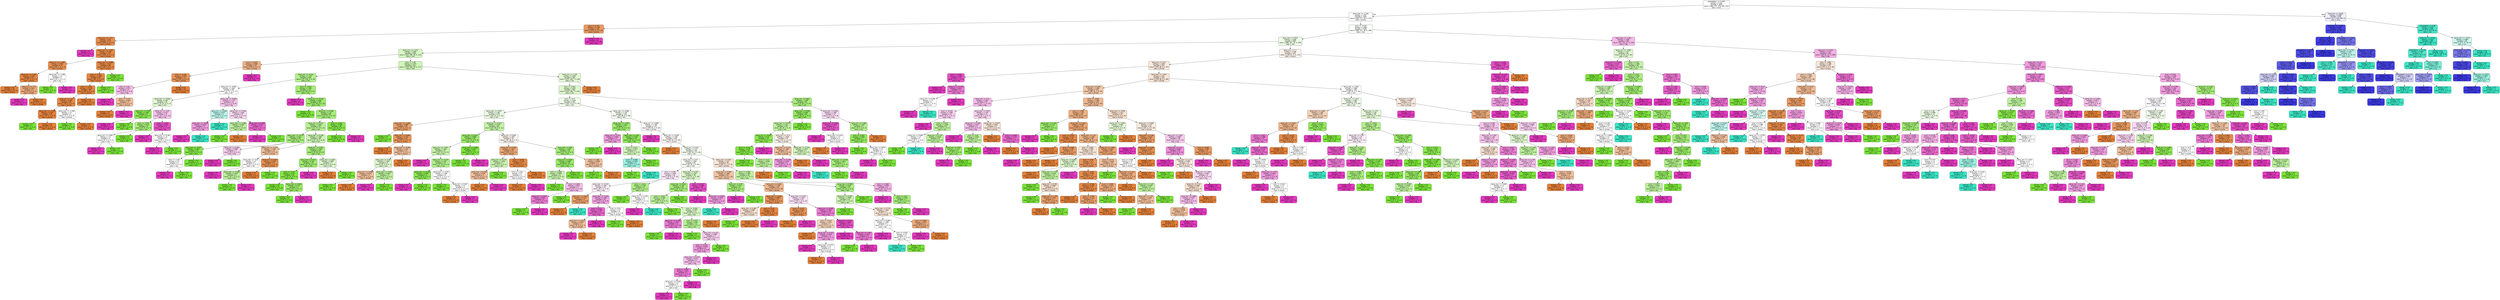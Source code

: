digraph Tree {
node [shape=box, style="filled, rounded", color="black", fontname="helvetica"] ;
edge [fontname="helvetica"] ;
0 [label="precipitation <= -0.459\nentropy = 2.322\nsamples = 2403\nvalue = [484, 477, 479, 490, 473]\nclass = snow", fillcolor="#fefeff"] ;
1 [label="temp_max <= -1.169\nentropy = 1.697\nsamples = 1464\nvalue = [484, 477, 30, 0, 473]\nclass = drizzle", fillcolor="#fffefe"] ;
0 -> 1 [labeldistance=2.5, labelangle=45, headlabel="True"] ;
2 [label="wind <= -0.721\nentropy = 0.798\nsamples = 125\nvalue = [104, 6, 0, 0, 15]\nclass = drizzle", fillcolor="#ea995f"] ;
1 -> 2 ;
3 [label="temp_min <= -1.75\nentropy = 0.55\nsamples = 115\nvalue = [104, 6, 0, 0, 5]\nclass = drizzle", fillcolor="#e88e4d"] ;
2 -> 3 ;
4 [label="entropy = 0.0\nsamples = 3\nvalue = [0, 0, 0, 0, 3]\nclass = fog", fillcolor="#e539c0"] ;
3 -> 4 ;
5 [label="temp_min <= -1.482\nentropy = 0.429\nsamples = 112\nvalue = [104, 6, 0, 0, 2]\nclass = drizzle", fillcolor="#e78b48"] ;
3 -> 5 ;
6 [label="temp_min <= -1.485\nentropy = 0.658\nsamples = 24\nvalue = [21, 1, 0, 0, 2]\nclass = drizzle", fillcolor="#e99254"] ;
5 -> 6 ;
7 [label="temp_min <= -1.502\nentropy = 0.267\nsamples = 22\nvalue = [21, 0, 0, 0, 1]\nclass = drizzle", fillcolor="#e68742"] ;
6 -> 7 ;
8 [label="entropy = 0.0\nsamples = 18\nvalue = [18, 0, 0, 0, 0]\nclass = drizzle", fillcolor="#e58139"] ;
7 -> 8 ;
9 [label="temp_min <= -1.5\nentropy = 0.811\nsamples = 4\nvalue = [3, 0, 0, 0, 1]\nclass = drizzle", fillcolor="#eeab7b"] ;
7 -> 9 ;
10 [label="entropy = 0.0\nsamples = 1\nvalue = [0, 0, 0, 0, 1]\nclass = fog", fillcolor="#e539c0"] ;
9 -> 10 ;
11 [label="entropy = 0.0\nsamples = 3\nvalue = [3, 0, 0, 0, 0]\nclass = drizzle", fillcolor="#e58139"] ;
9 -> 11 ;
12 [label="temp_max <= -1.388\nentropy = 1.0\nsamples = 2\nvalue = [0, 1, 0, 0, 1]\nclass = rain", fillcolor="#ffffff"] ;
6 -> 12 ;
13 [label="entropy = 0.0\nsamples = 1\nvalue = [0, 1, 0, 0, 0]\nclass = rain", fillcolor="#7be539"] ;
12 -> 13 ;
14 [label="entropy = 0.0\nsamples = 1\nvalue = [0, 0, 0, 0, 1]\nclass = fog", fillcolor="#e539c0"] ;
12 -> 14 ;
15 [label="temp_min <= -0.988\nentropy = 0.315\nsamples = 88\nvalue = [83, 5, 0, 0, 0]\nclass = drizzle", fillcolor="#e78945"] ;
5 -> 15 ;
16 [label="wind <= -0.757\nentropy = 0.269\nsamples = 87\nvalue = [83, 4, 0, 0, 0]\nclass = drizzle", fillcolor="#e68743"] ;
15 -> 16 ;
17 [label="wind <= -1.075\nentropy = 0.218\nsamples = 86\nvalue = [83, 3, 0, 0, 0]\nclass = drizzle", fillcolor="#e68640"] ;
16 -> 17 ;
18 [label="temp_min <= -1.3\nentropy = 0.348\nsamples = 46\nvalue = [43, 3, 0, 0, 0]\nclass = drizzle", fillcolor="#e78a47"] ;
17 -> 18 ;
19 [label="temp_max <= -1.535\nentropy = 0.162\nsamples = 42\nvalue = [41, 1, 0, 0, 0]\nclass = drizzle", fillcolor="#e6843e"] ;
18 -> 19 ;
20 [label="entropy = 0.0\nsamples = 1\nvalue = [0, 1, 0, 0, 0]\nclass = rain", fillcolor="#7be539"] ;
19 -> 20 ;
21 [label="entropy = 0.0\nsamples = 41\nvalue = [41, 0, 0, 0, 0]\nclass = drizzle", fillcolor="#e58139"] ;
19 -> 21 ;
22 [label="temp_max <= -1.338\nentropy = 1.0\nsamples = 4\nvalue = [2, 2, 0, 0, 0]\nclass = drizzle", fillcolor="#ffffff"] ;
18 -> 22 ;
23 [label="entropy = 0.0\nsamples = 2\nvalue = [0, 2, 0, 0, 0]\nclass = rain", fillcolor="#7be539"] ;
22 -> 23 ;
24 [label="entropy = 0.0\nsamples = 2\nvalue = [2, 0, 0, 0, 0]\nclass = drizzle", fillcolor="#e58139"] ;
22 -> 24 ;
25 [label="entropy = 0.0\nsamples = 40\nvalue = [40, 0, 0, 0, 0]\nclass = drizzle", fillcolor="#e58139"] ;
17 -> 25 ;
26 [label="entropy = 0.0\nsamples = 1\nvalue = [0, 1, 0, 0, 0]\nclass = rain", fillcolor="#7be539"] ;
16 -> 26 ;
27 [label="entropy = 0.0\nsamples = 1\nvalue = [0, 1, 0, 0, 0]\nclass = rain", fillcolor="#7be539"] ;
15 -> 27 ;
28 [label="entropy = 0.0\nsamples = 10\nvalue = [0, 0, 0, 0, 10]\nclass = fog", fillcolor="#e539c0"] ;
2 -> 28 ;
29 [label="wind <= -0.192\nentropy = 1.698\nsamples = 1339\nvalue = [380, 471, 30, 0, 458]\nclass = rain", fillcolor="#fdfffc"] ;
1 -> 29 ;
30 [label="temp_max <= 0.922\nentropy = 1.658\nsamples = 909\nvalue = [288, 367, 15, 0, 239]\nclass = rain", fillcolor="#eefce6"] ;
29 -> 30 ;
31 [label="temp_min <= -1.212\nentropy = 1.594\nsamples = 566\nvalue = [152, 280, 10, 0, 124]\nclass = rain", fillcolor="#d6f7c2"] ;
30 -> 31 ;
32 [label="wind <= -0.941\nentropy = 0.855\nsamples = 25\nvalue = [18, 0, 0, 0, 7]\nclass = drizzle", fillcolor="#efb286"] ;
31 -> 32 ;
33 [label="wind <= -1.315\nentropy = 0.592\nsamples = 21\nvalue = [18, 0, 0, 0, 3]\nclass = drizzle", fillcolor="#e9965a"] ;
32 -> 33 ;
34 [label="wind <= -1.41\nentropy = 0.971\nsamples = 5\nvalue = [2, 0, 0, 0, 3]\nclass = fog", fillcolor="#f6bdea"] ;
33 -> 34 ;
35 [label="entropy = 0.0\nsamples = 2\nvalue = [0, 0, 0, 0, 2]\nclass = fog", fillcolor="#e539c0"] ;
34 -> 35 ;
36 [label="wind <= -1.373\nentropy = 0.918\nsamples = 3\nvalue = [2, 0, 0, 0, 1]\nclass = drizzle", fillcolor="#f2c09c"] ;
34 -> 36 ;
37 [label="entropy = 0.0\nsamples = 2\nvalue = [2, 0, 0, 0, 0]\nclass = drizzle", fillcolor="#e58139"] ;
36 -> 37 ;
38 [label="entropy = 0.0\nsamples = 1\nvalue = [0, 0, 0, 0, 1]\nclass = fog", fillcolor="#e539c0"] ;
36 -> 38 ;
39 [label="entropy = 0.0\nsamples = 16\nvalue = [16, 0, 0, 0, 0]\nclass = drizzle", fillcolor="#e58139"] ;
33 -> 39 ;
40 [label="entropy = 0.0\nsamples = 4\nvalue = [0, 0, 0, 0, 4]\nclass = fog", fillcolor="#e539c0"] ;
32 -> 40 ;
41 [label="wind <= -1.05\nentropy = 1.575\nsamples = 541\nvalue = [134, 280, 10, 0, 117]\nclass = rain", fillcolor="#d0f6b8"] ;
31 -> 41 ;
42 [label="temp_min <= -0.418\nentropy = 1.279\nsamples = 149\nvalue = [12, 100, 3, 0, 34]\nclass = rain", fillcolor="#b3f08d"] ;
41 -> 42 ;
43 [label="temp_min <= -0.645\nentropy = 1.466\nsamples = 38\nvalue = [1, 17, 3, 0, 17]\nclass = rain", fillcolor="#ffffff"] ;
42 -> 43 ;
44 [label="temp_max <= -0.949\nentropy = 0.99\nsamples = 25\nvalue = [0, 14, 0, 0, 11]\nclass = rain", fillcolor="#e3f9d5"] ;
43 -> 44 ;
45 [label="temp_min <= -0.93\nentropy = 0.544\nsamples = 8\nvalue = [0, 7, 0, 0, 1]\nclass = rain", fillcolor="#8ee955"] ;
44 -> 45 ;
46 [label="entropy = 0.0\nsamples = 1\nvalue = [0, 0, 0, 0, 1]\nclass = fog", fillcolor="#e539c0"] ;
45 -> 46 ;
47 [label="entropy = 0.0\nsamples = 7\nvalue = [0, 7, 0, 0, 0]\nclass = rain", fillcolor="#7be539"] ;
45 -> 47 ;
48 [label="temp_min <= -0.87\nentropy = 0.977\nsamples = 17\nvalue = [0, 7, 0, 0, 10]\nclass = fog", fillcolor="#f7c4ec"] ;
44 -> 48 ;
49 [label="wind <= -1.576\nentropy = 0.811\nsamples = 8\nvalue = [0, 6, 0, 0, 2]\nclass = rain", fillcolor="#a7ee7b"] ;
48 -> 49 ;
50 [label="temp_min <= -0.997\nentropy = 1.0\nsamples = 4\nvalue = [0, 2, 0, 0, 2]\nclass = rain", fillcolor="#ffffff"] ;
49 -> 50 ;
51 [label="entropy = 0.0\nsamples = 2\nvalue = [0, 0, 0, 0, 2]\nclass = fog", fillcolor="#e539c0"] ;
50 -> 51 ;
52 [label="entropy = 0.0\nsamples = 2\nvalue = [0, 2, 0, 0, 0]\nclass = rain", fillcolor="#7be539"] ;
50 -> 52 ;
53 [label="entropy = 0.0\nsamples = 4\nvalue = [0, 4, 0, 0, 0]\nclass = rain", fillcolor="#7be539"] ;
49 -> 53 ;
54 [label="wind <= -1.192\nentropy = 0.503\nsamples = 9\nvalue = [0, 1, 0, 0, 8]\nclass = fog", fillcolor="#e852c8"] ;
48 -> 54 ;
55 [label="entropy = 0.0\nsamples = 7\nvalue = [0, 0, 0, 0, 7]\nclass = fog", fillcolor="#e539c0"] ;
54 -> 55 ;
56 [label="temp_min <= -0.794\nentropy = 1.0\nsamples = 2\nvalue = [0, 1, 0, 0, 1]\nclass = rain", fillcolor="#ffffff"] ;
54 -> 56 ;
57 [label="entropy = 0.0\nsamples = 1\nvalue = [0, 0, 0, 0, 1]\nclass = fog", fillcolor="#e539c0"] ;
56 -> 57 ;
58 [label="entropy = 0.0\nsamples = 1\nvalue = [0, 1, 0, 0, 0]\nclass = rain", fillcolor="#7be539"] ;
56 -> 58 ;
59 [label="temp_max <= -0.594\nentropy = 1.776\nsamples = 13\nvalue = [1, 3, 3, 0, 6]\nclass = fog", fillcolor="#f7c4ec"] ;
43 -> 59 ;
60 [label="temp_min <= -0.485\nentropy = 0.971\nsamples = 5\nvalue = [0, 0, 3, 0, 2]\nclass = sun", fillcolor="#bdf6ec"] ;
59 -> 60 ;
61 [label="temp_max <= -0.699\nentropy = 0.918\nsamples = 3\nvalue = [0, 0, 1, 0, 2]\nclass = fog", fillcolor="#f29ce0"] ;
60 -> 61 ;
62 [label="entropy = 0.0\nsamples = 2\nvalue = [0, 0, 0, 0, 2]\nclass = fog", fillcolor="#e539c0"] ;
61 -> 62 ;
63 [label="entropy = 0.0\nsamples = 1\nvalue = [0, 0, 1, 0, 0]\nclass = sun", fillcolor="#39e5c5"] ;
61 -> 63 ;
64 [label="entropy = 0.0\nsamples = 2\nvalue = [0, 0, 2, 0, 0]\nclass = sun", fillcolor="#39e5c5"] ;
60 -> 64 ;
65 [label="temp_max <= -0.383\nentropy = 1.406\nsamples = 8\nvalue = [1, 3, 0, 0, 4]\nclass = fog", fillcolor="#fad7f2"] ;
59 -> 65 ;
66 [label="temp_max <= -0.489\nentropy = 0.918\nsamples = 3\nvalue = [1, 2, 0, 0, 0]\nclass = rain", fillcolor="#bdf29c"] ;
65 -> 66 ;
67 [label="entropy = 0.0\nsamples = 2\nvalue = [0, 2, 0, 0, 0]\nclass = rain", fillcolor="#7be539"] ;
66 -> 67 ;
68 [label="entropy = 0.0\nsamples = 1\nvalue = [1, 0, 0, 0, 0]\nclass = drizzle", fillcolor="#e58139"] ;
66 -> 68 ;
69 [label="temp_max <= 0.268\nentropy = 0.722\nsamples = 5\nvalue = [0, 1, 0, 0, 4]\nclass = fog", fillcolor="#ec6ad0"] ;
65 -> 69 ;
70 [label="entropy = 0.0\nsamples = 4\nvalue = [0, 0, 0, 0, 4]\nclass = fog", fillcolor="#e539c0"] ;
69 -> 70 ;
71 [label="entropy = 0.0\nsamples = 1\nvalue = [0, 1, 0, 0, 0]\nclass = rain", fillcolor="#7be539"] ;
69 -> 71 ;
72 [label="wind <= -1.613\nentropy = 1.059\nsamples = 111\nvalue = [11, 83, 0, 0, 17]\nclass = rain", fillcolor="#a2ed74"] ;
42 -> 72 ;
73 [label="entropy = 0.0\nsamples = 4\nvalue = [0, 0, 0, 0, 4]\nclass = fog", fillcolor="#e539c0"] ;
72 -> 73 ;
74 [label="temp_min <= -0.138\nentropy = 0.991\nsamples = 107\nvalue = [11, 83, 0, 0, 13]\nclass = rain", fillcolor="#9dec6c"] ;
72 -> 74 ;
75 [label="entropy = 0.0\nsamples = 22\nvalue = [0, 22, 0, 0, 0]\nclass = rain", fillcolor="#7be539"] ;
74 -> 75 ;
76 [label="temp_min <= 0.585\nentropy = 1.14\nsamples = 85\nvalue = [11, 61, 0, 0, 13]\nclass = rain", fillcolor="#a7ee7b"] ;
74 -> 76 ;
77 [label="temp_min <= 0.121\nentropy = 1.326\nsamples = 59\nvalue = [11, 37, 0, 0, 11]\nclass = rain", fillcolor="#b8f194"] ;
76 -> 77 ;
78 [label="temp_max <= -0.079\nentropy = 0.811\nsamples = 20\nvalue = [0, 15, 0, 0, 5]\nclass = rain", fillcolor="#a7ee7b"] ;
77 -> 78 ;
79 [label="temp_max <= -0.407\nentropy = 0.391\nsamples = 13\nvalue = [0, 12, 0, 0, 1]\nclass = rain", fillcolor="#86e749"] ;
78 -> 79 ;
80 [label="wind <= -1.161\nentropy = 1.0\nsamples = 2\nvalue = [0, 1, 0, 0, 1]\nclass = rain", fillcolor="#ffffff"] ;
79 -> 80 ;
81 [label="entropy = 0.0\nsamples = 1\nvalue = [0, 0, 0, 0, 1]\nclass = fog", fillcolor="#e539c0"] ;
80 -> 81 ;
82 [label="entropy = 0.0\nsamples = 1\nvalue = [0, 1, 0, 0, 0]\nclass = rain", fillcolor="#7be539"] ;
80 -> 82 ;
83 [label="entropy = 0.0\nsamples = 11\nvalue = [0, 11, 0, 0, 0]\nclass = rain", fillcolor="#7be539"] ;
79 -> 83 ;
84 [label="temp_min <= 0.006\nentropy = 0.985\nsamples = 7\nvalue = [0, 3, 0, 0, 4]\nclass = fog", fillcolor="#f8ceef"] ;
78 -> 84 ;
85 [label="entropy = 0.0\nsamples = 4\nvalue = [0, 0, 0, 0, 4]\nclass = fog", fillcolor="#e539c0"] ;
84 -> 85 ;
86 [label="entropy = 0.0\nsamples = 3\nvalue = [0, 3, 0, 0, 0]\nclass = rain", fillcolor="#7be539"] ;
84 -> 86 ;
87 [label="temp_max <= 0.168\nentropy = 1.396\nsamples = 39\nvalue = [11, 22, 0, 0, 6]\nclass = rain", fillcolor="#cbf5b1"] ;
77 -> 87 ;
88 [label="temp_max <= -0.133\nentropy = 1.335\nsamples = 13\nvalue = [8, 3, 0, 0, 2]\nclass = drizzle", fillcolor="#f2c09c"] ;
87 -> 88 ;
89 [label="temp_max <= -0.42\nentropy = 1.0\nsamples = 4\nvalue = [0, 2, 0, 0, 2]\nclass = rain", fillcolor="#ffffff"] ;
88 -> 89 ;
90 [label="entropy = 0.0\nsamples = 1\nvalue = [0, 0, 0, 0, 1]\nclass = fog", fillcolor="#e539c0"] ;
89 -> 90 ;
91 [label="temp_max <= -0.266\nentropy = 0.918\nsamples = 3\nvalue = [0, 2, 0, 0, 1]\nclass = rain", fillcolor="#bdf29c"] ;
89 -> 91 ;
92 [label="entropy = 0.0\nsamples = 2\nvalue = [0, 2, 0, 0, 0]\nclass = rain", fillcolor="#7be539"] ;
91 -> 92 ;
93 [label="entropy = 0.0\nsamples = 1\nvalue = [0, 0, 0, 0, 1]\nclass = fog", fillcolor="#e539c0"] ;
91 -> 93 ;
94 [label="temp_min <= 0.424\nentropy = 0.503\nsamples = 9\nvalue = [8, 1, 0, 0, 0]\nclass = drizzle", fillcolor="#e89152"] ;
88 -> 94 ;
95 [label="entropy = 0.0\nsamples = 8\nvalue = [8, 0, 0, 0, 0]\nclass = drizzle", fillcolor="#e58139"] ;
94 -> 95 ;
96 [label="entropy = 0.0\nsamples = 1\nvalue = [0, 1, 0, 0, 0]\nclass = rain", fillcolor="#7be539"] ;
94 -> 96 ;
97 [label="temp_min <= 0.452\nentropy = 1.106\nsamples = 26\nvalue = [3, 19, 0, 0, 4]\nclass = rain", fillcolor="#a5ed78"] ;
87 -> 97 ;
98 [label="temp_max <= 0.472\nentropy = 0.742\nsamples = 19\nvalue = [0, 15, 0, 0, 4]\nclass = rain", fillcolor="#9eec6e"] ;
97 -> 98 ;
99 [label="wind <= -1.127\nentropy = 0.337\nsamples = 16\nvalue = [0, 15, 0, 0, 1]\nclass = rain", fillcolor="#84e746"] ;
98 -> 99 ;
100 [label="entropy = 0.0\nsamples = 11\nvalue = [0, 11, 0, 0, 0]\nclass = rain", fillcolor="#7be539"] ;
99 -> 100 ;
101 [label="temp_max <= 0.268\nentropy = 0.722\nsamples = 5\nvalue = [0, 4, 0, 0, 1]\nclass = rain", fillcolor="#9cec6a"] ;
99 -> 101 ;
102 [label="entropy = 0.0\nsamples = 4\nvalue = [0, 4, 0, 0, 0]\nclass = rain", fillcolor="#7be539"] ;
101 -> 102 ;
103 [label="entropy = 0.0\nsamples = 1\nvalue = [0, 0, 0, 0, 1]\nclass = fog", fillcolor="#e539c0"] ;
101 -> 103 ;
104 [label="entropy = 0.0\nsamples = 3\nvalue = [0, 0, 0, 0, 3]\nclass = fog", fillcolor="#e539c0"] ;
98 -> 104 ;
105 [label="temp_max <= 0.667\nentropy = 0.985\nsamples = 7\nvalue = [3, 4, 0, 0, 0]\nclass = rain", fillcolor="#def8ce"] ;
97 -> 105 ;
106 [label="entropy = 0.0\nsamples = 3\nvalue = [3, 0, 0, 0, 0]\nclass = drizzle", fillcolor="#e58139"] ;
105 -> 106 ;
107 [label="entropy = 0.0\nsamples = 4\nvalue = [0, 4, 0, 0, 0]\nclass = rain", fillcolor="#7be539"] ;
105 -> 107 ;
108 [label="wind <= -1.054\nentropy = 0.391\nsamples = 26\nvalue = [0, 24, 0, 0, 2]\nclass = rain", fillcolor="#86e749"] ;
76 -> 108 ;
109 [label="entropy = 0.0\nsamples = 24\nvalue = [0, 24, 0, 0, 0]\nclass = rain", fillcolor="#7be539"] ;
108 -> 109 ;
110 [label="entropy = 0.0\nsamples = 2\nvalue = [0, 0, 0, 0, 2]\nclass = fog", fillcolor="#e539c0"] ;
108 -> 110 ;
111 [label="temp_min <= 1.418\nentropy = 1.618\nsamples = 392\nvalue = [122, 180, 7, 0, 83]\nclass = rain", fillcolor="#e3f9d4"] ;
41 -> 111 ;
112 [label="wind <= -0.401\nentropy = 1.615\nsamples = 382\nvalue = [112, 180, 7, 0, 83]\nclass = rain", fillcolor="#def8cd"] ;
111 -> 112 ;
113 [label="wind <= -0.77\nentropy = 1.659\nsamples = 301\nvalue = [103, 122, 6, 0, 70]\nclass = rain", fillcolor="#f2fdec"] ;
112 -> 113 ;
114 [label="temp_max <= -0.407\nentropy = 1.381\nsamples = 110\nvalue = [44, 54, 0, 0, 12]\nclass = rain", fillcolor="#ebfbe1"] ;
113 -> 114 ;
115 [label="temp_max <= -1.096\nentropy = 0.889\nsamples = 28\nvalue = [22, 5, 0, 0, 1]\nclass = drizzle", fillcolor="#eca26d"] ;
114 -> 115 ;
116 [label="entropy = 0.0\nsamples = 2\nvalue = [0, 2, 0, 0, 0]\nclass = rain", fillcolor="#7be539"] ;
115 -> 116 ;
117 [label="temp_min <= -0.665\nentropy = 0.744\nsamples = 26\nvalue = [22, 3, 0, 0, 1]\nclass = drizzle", fillcolor="#ea975b"] ;
115 -> 117 ;
118 [label="entropy = 0.0\nsamples = 15\nvalue = [15, 0, 0, 0, 0]\nclass = drizzle", fillcolor="#e58139"] ;
117 -> 118 ;
119 [label="temp_max <= -0.698\nentropy = 1.241\nsamples = 11\nvalue = [7, 3, 0, 0, 1]\nclass = drizzle", fillcolor="#f2c09c"] ;
117 -> 119 ;
120 [label="temp_max <= -0.95\nentropy = 1.459\nsamples = 6\nvalue = [2, 3, 0, 0, 1]\nclass = rain", fillcolor="#def8ce"] ;
119 -> 120 ;
121 [label="temp_min <= -0.656\nentropy = 0.918\nsamples = 3\nvalue = [2, 1, 0, 0, 0]\nclass = drizzle", fillcolor="#f2c09c"] ;
120 -> 121 ;
122 [label="entropy = 0.0\nsamples = 1\nvalue = [0, 1, 0, 0, 0]\nclass = rain", fillcolor="#7be539"] ;
121 -> 122 ;
123 [label="entropy = 0.0\nsamples = 2\nvalue = [2, 0, 0, 0, 0]\nclass = drizzle", fillcolor="#e58139"] ;
121 -> 123 ;
124 [label="temp_max <= -0.904\nentropy = 0.918\nsamples = 3\nvalue = [0, 2, 0, 0, 1]\nclass = rain", fillcolor="#bdf29c"] ;
120 -> 124 ;
125 [label="entropy = 0.0\nsamples = 1\nvalue = [0, 0, 0, 0, 1]\nclass = fog", fillcolor="#e539c0"] ;
124 -> 125 ;
126 [label="entropy = 0.0\nsamples = 2\nvalue = [0, 2, 0, 0, 0]\nclass = rain", fillcolor="#7be539"] ;
124 -> 126 ;
127 [label="entropy = 0.0\nsamples = 5\nvalue = [5, 0, 0, 0, 0]\nclass = drizzle", fillcolor="#e58139"] ;
119 -> 127 ;
128 [label="temp_min <= 0.319\nentropy = 1.342\nsamples = 82\nvalue = [22, 49, 0, 0, 11]\nclass = rain", fillcolor="#c4f3a6"] ;
114 -> 128 ;
129 [label="temp_max <= 0.023\nentropy = 0.898\nsamples = 39\nvalue = [2, 31, 0, 0, 6]\nclass = rain", fillcolor="#9beb69"] ;
128 -> 129 ;
130 [label="temp_min <= -0.911\nentropy = 1.333\nsamples = 17\nvalue = [2, 10, 0, 0, 5]\nclass = rain", fillcolor="#c8f4ac"] ;
129 -> 130 ;
131 [label="entropy = 0.0\nsamples = 2\nvalue = [0, 0, 0, 0, 2]\nclass = fog", fillcolor="#e539c0"] ;
130 -> 131 ;
132 [label="temp_min <= -0.153\nentropy = 1.242\nsamples = 15\nvalue = [2, 10, 0, 0, 3]\nclass = rain", fillcolor="#b2f08c"] ;
130 -> 132 ;
133 [label="temp_max <= -0.329\nentropy = 0.503\nsamples = 9\nvalue = [0, 8, 0, 0, 1]\nclass = rain", fillcolor="#8ce852"] ;
132 -> 133 ;
134 [label="entropy = 0.0\nsamples = 1\nvalue = [0, 0, 0, 0, 1]\nclass = fog", fillcolor="#e539c0"] ;
133 -> 134 ;
135 [label="entropy = 0.0\nsamples = 8\nvalue = [0, 8, 0, 0, 0]\nclass = rain", fillcolor="#7be539"] ;
133 -> 135 ;
136 [label="temp_max <= -0.267\nentropy = 1.585\nsamples = 6\nvalue = [2, 2, 0, 0, 2]\nclass = drizzle", fillcolor="#ffffff"] ;
132 -> 136 ;
137 [label="entropy = 0.0\nsamples = 2\nvalue = [0, 2, 0, 0, 0]\nclass = rain", fillcolor="#7be539"] ;
136 -> 137 ;
138 [label="temp_min <= 0.047\nentropy = 1.0\nsamples = 4\nvalue = [2, 0, 0, 0, 2]\nclass = drizzle", fillcolor="#ffffff"] ;
136 -> 138 ;
139 [label="entropy = 0.0\nsamples = 2\nvalue = [2, 0, 0, 0, 0]\nclass = drizzle", fillcolor="#e58139"] ;
138 -> 139 ;
140 [label="entropy = 0.0\nsamples = 2\nvalue = [0, 0, 0, 0, 2]\nclass = fog", fillcolor="#e539c0"] ;
138 -> 140 ;
141 [label="temp_max <= 0.598\nentropy = 0.267\nsamples = 22\nvalue = [0, 21, 0, 0, 1]\nclass = rain", fillcolor="#81e642"] ;
129 -> 141 ;
142 [label="entropy = 0.0\nsamples = 21\nvalue = [0, 21, 0, 0, 0]\nclass = rain", fillcolor="#7be539"] ;
141 -> 142 ;
143 [label="entropy = 0.0\nsamples = 1\nvalue = [0, 0, 0, 0, 1]\nclass = fog", fillcolor="#e539c0"] ;
141 -> 143 ;
144 [label="temp_min <= 0.604\nentropy = 1.401\nsamples = 43\nvalue = [20, 18, 0, 0, 5]\nclass = drizzle", fillcolor="#fdf5ef"] ;
128 -> 144 ;
145 [label="temp_min <= 0.456\nentropy = 1.041\nsamples = 24\nvalue = [18, 4, 0, 0, 2]\nclass = drizzle", fillcolor="#eda774"] ;
144 -> 145 ;
146 [label="temp_min <= 0.374\nentropy = 1.379\nsamples = 7\nvalue = [2, 4, 0, 0, 1]\nclass = rain", fillcolor="#caf5b0"] ;
145 -> 146 ;
147 [label="temp_max <= 0.393\nentropy = 0.918\nsamples = 3\nvalue = [2, 0, 0, 0, 1]\nclass = drizzle", fillcolor="#f2c09c"] ;
146 -> 147 ;
148 [label="entropy = 0.0\nsamples = 2\nvalue = [2, 0, 0, 0, 0]\nclass = drizzle", fillcolor="#e58139"] ;
147 -> 148 ;
149 [label="entropy = 0.0\nsamples = 1\nvalue = [0, 0, 0, 0, 1]\nclass = fog", fillcolor="#e539c0"] ;
147 -> 149 ;
150 [label="entropy = 0.0\nsamples = 4\nvalue = [0, 4, 0, 0, 0]\nclass = rain", fillcolor="#7be539"] ;
146 -> 150 ;
151 [label="wind <= -0.978\nentropy = 0.323\nsamples = 17\nvalue = [16, 0, 0, 0, 1]\nclass = drizzle", fillcolor="#e78945"] ;
145 -> 151 ;
152 [label="wind <= -1.011\nentropy = 1.0\nsamples = 2\nvalue = [1, 0, 0, 0, 1]\nclass = drizzle", fillcolor="#ffffff"] ;
151 -> 152 ;
153 [label="entropy = 0.0\nsamples = 1\nvalue = [1, 0, 0, 0, 0]\nclass = drizzle", fillcolor="#e58139"] ;
152 -> 153 ;
154 [label="entropy = 0.0\nsamples = 1\nvalue = [0, 0, 0, 0, 1]\nclass = fog", fillcolor="#e539c0"] ;
152 -> 154 ;
155 [label="entropy = 0.0\nsamples = 15\nvalue = [15, 0, 0, 0, 0]\nclass = drizzle", fillcolor="#e58139"] ;
151 -> 155 ;
156 [label="temp_max <= 0.86\nentropy = 1.087\nsamples = 19\nvalue = [2, 14, 0, 0, 3]\nclass = rain", fillcolor="#a4ed77"] ;
144 -> 156 ;
157 [label="temp_min <= 0.928\nentropy = 0.696\nsamples = 16\nvalue = [0, 13, 0, 0, 3]\nclass = rain", fillcolor="#99eb67"] ;
156 -> 157 ;
158 [label="wind <= -0.946\nentropy = 0.954\nsamples = 8\nvalue = [0, 5, 0, 0, 3]\nclass = rain", fillcolor="#caf5b0"] ;
157 -> 158 ;
159 [label="entropy = 0.0\nsamples = 3\nvalue = [0, 3, 0, 0, 0]\nclass = rain", fillcolor="#7be539"] ;
158 -> 159 ;
160 [label="wind <= -0.829\nentropy = 0.971\nsamples = 5\nvalue = [0, 2, 0, 0, 3]\nclass = fog", fillcolor="#f6bdea"] ;
158 -> 160 ;
161 [label="temp_min <= 0.631\nentropy = 0.811\nsamples = 4\nvalue = [0, 1, 0, 0, 3]\nclass = fog", fillcolor="#ee7bd5"] ;
160 -> 161 ;
162 [label="entropy = 0.0\nsamples = 1\nvalue = [0, 1, 0, 0, 0]\nclass = rain", fillcolor="#7be539"] ;
161 -> 162 ;
163 [label="entropy = 0.0\nsamples = 3\nvalue = [0, 0, 0, 0, 3]\nclass = fog", fillcolor="#e539c0"] ;
161 -> 163 ;
164 [label="entropy = 0.0\nsamples = 1\nvalue = [0, 1, 0, 0, 0]\nclass = rain", fillcolor="#7be539"] ;
160 -> 164 ;
165 [label="entropy = 0.0\nsamples = 8\nvalue = [0, 8, 0, 0, 0]\nclass = rain", fillcolor="#7be539"] ;
157 -> 165 ;
166 [label="wind <= -0.86\nentropy = 0.918\nsamples = 3\nvalue = [2, 1, 0, 0, 0]\nclass = drizzle", fillcolor="#f2c09c"] ;
156 -> 166 ;
167 [label="entropy = 0.0\nsamples = 1\nvalue = [0, 1, 0, 0, 0]\nclass = rain", fillcolor="#7be539"] ;
166 -> 167 ;
168 [label="entropy = 0.0\nsamples = 2\nvalue = [2, 0, 0, 0, 0]\nclass = drizzle", fillcolor="#e58139"] ;
166 -> 168 ;
169 [label="temp_max <= -0.683\nentropy = 1.733\nsamples = 191\nvalue = [59, 68, 6, 0, 58]\nclass = rain", fillcolor="#f6fdf2"] ;
113 -> 169 ;
170 [label="temp_max <= -1.003\nentropy = 1.022\nsamples = 17\nvalue = [0, 13, 2, 0, 2]\nclass = rain", fillcolor="#9eec6e"] ;
169 -> 170 ;
171 [label="temp_min <= -0.79\nentropy = 0.918\nsamples = 3\nvalue = [0, 1, 0, 0, 2]\nclass = fog", fillcolor="#f29ce0"] ;
170 -> 171 ;
172 [label="entropy = 0.0\nsamples = 1\nvalue = [0, 1, 0, 0, 0]\nclass = rain", fillcolor="#7be539"] ;
171 -> 172 ;
173 [label="entropy = 0.0\nsamples = 2\nvalue = [0, 0, 0, 0, 2]\nclass = fog", fillcolor="#e539c0"] ;
171 -> 173 ;
174 [label="temp_max <= -0.87\nentropy = 0.592\nsamples = 14\nvalue = [0, 12, 2, 0, 0]\nclass = rain", fillcolor="#91e95a"] ;
170 -> 174 ;
175 [label="wind <= -0.572\nentropy = 0.971\nsamples = 5\nvalue = [0, 3, 2, 0, 0]\nclass = rain", fillcolor="#d3f6bd"] ;
174 -> 175 ;
176 [label="wind <= -0.696\nentropy = 0.918\nsamples = 3\nvalue = [0, 1, 2, 0, 0]\nclass = sun", fillcolor="#9cf2e2"] ;
175 -> 176 ;
177 [label="entropy = 0.0\nsamples = 1\nvalue = [0, 1, 0, 0, 0]\nclass = rain", fillcolor="#7be539"] ;
176 -> 177 ;
178 [label="entropy = 0.0\nsamples = 2\nvalue = [0, 0, 2, 0, 0]\nclass = sun", fillcolor="#39e5c5"] ;
176 -> 178 ;
179 [label="entropy = 0.0\nsamples = 2\nvalue = [0, 2, 0, 0, 0]\nclass = rain", fillcolor="#7be539"] ;
175 -> 179 ;
180 [label="entropy = 0.0\nsamples = 9\nvalue = [0, 9, 0, 0, 0]\nclass = rain", fillcolor="#7be539"] ;
174 -> 180 ;
181 [label="temp_min <= -0.881\nentropy = 1.706\nsamples = 174\nvalue = [59, 55, 4, 0, 56]\nclass = drizzle", fillcolor="#fefcfa"] ;
169 -> 181 ;
182 [label="entropy = 0.0\nsamples = 8\nvalue = [0, 0, 0, 0, 8]\nclass = fog", fillcolor="#e539c0"] ;
181 -> 182 ;
183 [label="temp_min <= -0.625\nentropy = 1.706\nsamples = 166\nvalue = [59, 55, 4, 0, 48]\nclass = drizzle", fillcolor="#fefaf8"] ;
181 -> 183 ;
184 [label="entropy = 0.0\nsamples = 11\nvalue = [11, 0, 0, 0, 0]\nclass = drizzle", fillcolor="#e58139"] ;
183 -> 184 ;
185 [label="temp_min <= 0.307\nentropy = 1.714\nsamples = 155\nvalue = [48, 55, 4, 0, 48]\nclass = rain", fillcolor="#f6fdf2"] ;
183 -> 185 ;
186 [label="temp_max <= -0.07\nentropy = 1.629\nsamples = 65\nvalue = [8, 28, 3, 0, 26]\nclass = rain", fillcolor="#f8fef5"] ;
185 -> 186 ;
187 [label="wind <= -0.452\nentropy = 1.826\nsamples = 26\nvalue = [8, 6, 2, 0, 10]\nclass = fog", fillcolor="#fce9f8"] ;
186 -> 187 ;
188 [label="temp_max <= -0.544\nentropy = 1.595\nsamples = 20\nvalue = [8, 2, 1, 0, 9]\nclass = fog", fillcolor="#fdeffa"] ;
187 -> 188 ;
189 [label="temp_min <= -0.311\nentropy = 0.722\nsamples = 5\nvalue = [4, 0, 1, 0, 0]\nclass = drizzle", fillcolor="#eca06a"] ;
188 -> 189 ;
190 [label="entropy = 0.0\nsamples = 4\nvalue = [4, 0, 0, 0, 0]\nclass = drizzle", fillcolor="#e58139"] ;
189 -> 190 ;
191 [label="entropy = 0.0\nsamples = 1\nvalue = [0, 0, 1, 0, 0]\nclass = sun", fillcolor="#39e5c5"] ;
189 -> 191 ;
192 [label="temp_max <= -0.116\nentropy = 1.338\nsamples = 15\nvalue = [4, 2, 0, 0, 9]\nclass = fog", fillcolor="#f3a5e2"] ;
188 -> 192 ;
193 [label="wind <= -0.71\nentropy = 0.684\nsamples = 11\nvalue = [2, 0, 0, 0, 9]\nclass = fog", fillcolor="#eb65ce"] ;
192 -> 193 ;
194 [label="temp_min <= -0.512\nentropy = 0.918\nsamples = 3\nvalue = [2, 0, 0, 0, 1]\nclass = drizzle", fillcolor="#f2c09c"] ;
193 -> 194 ;
195 [label="entropy = 0.0\nsamples = 1\nvalue = [0, 0, 0, 0, 1]\nclass = fog", fillcolor="#e539c0"] ;
194 -> 195 ;
196 [label="entropy = 0.0\nsamples = 2\nvalue = [2, 0, 0, 0, 0]\nclass = drizzle", fillcolor="#e58139"] ;
194 -> 196 ;
197 [label="entropy = 0.0\nsamples = 8\nvalue = [0, 0, 0, 0, 8]\nclass = fog", fillcolor="#e539c0"] ;
193 -> 197 ;
198 [label="wind <= -0.61\nentropy = 1.0\nsamples = 4\nvalue = [2, 2, 0, 0, 0]\nclass = drizzle", fillcolor="#ffffff"] ;
192 -> 198 ;
199 [label="entropy = 0.0\nsamples = 2\nvalue = [0, 2, 0, 0, 0]\nclass = rain", fillcolor="#7be539"] ;
198 -> 199 ;
200 [label="entropy = 0.0\nsamples = 2\nvalue = [2, 0, 0, 0, 0]\nclass = drizzle", fillcolor="#e58139"] ;
198 -> 200 ;
201 [label="wind <= -0.411\nentropy = 1.252\nsamples = 6\nvalue = [0, 4, 1, 0, 1]\nclass = rain", fillcolor="#b0ef88"] ;
187 -> 201 ;
202 [label="entropy = 0.0\nsamples = 4\nvalue = [0, 4, 0, 0, 0]\nclass = rain", fillcolor="#7be539"] ;
201 -> 202 ;
203 [label="temp_min <= -0.143\nentropy = 1.0\nsamples = 2\nvalue = [0, 0, 1, 0, 1]\nclass = sun", fillcolor="#ffffff"] ;
201 -> 203 ;
204 [label="entropy = 0.0\nsamples = 1\nvalue = [0, 0, 0, 0, 1]\nclass = fog", fillcolor="#e539c0"] ;
203 -> 204 ;
205 [label="entropy = 0.0\nsamples = 1\nvalue = [0, 0, 1, 0, 0]\nclass = sun", fillcolor="#39e5c5"] ;
203 -> 205 ;
206 [label="temp_max <= 0.345\nentropy = 1.129\nsamples = 39\nvalue = [0, 22, 1, 0, 16]\nclass = rain", fillcolor="#ddf8cb"] ;
186 -> 206 ;
207 [label="temp_max <= 0.231\nentropy = 0.797\nsamples = 29\nvalue = [0, 22, 0, 0, 7]\nclass = rain", fillcolor="#a5ed78"] ;
206 -> 207 ;
208 [label="wind <= -0.627\nentropy = 0.918\nsamples = 21\nvalue = [0, 14, 0, 0, 7]\nclass = rain", fillcolor="#bdf29c"] ;
207 -> 208 ;
209 [label="entropy = 0.0\nsamples = 4\nvalue = [0, 4, 0, 0, 0]\nclass = rain", fillcolor="#7be539"] ;
208 -> 209 ;
210 [label="wind <= -0.616\nentropy = 0.977\nsamples = 17\nvalue = [0, 10, 0, 0, 7]\nclass = rain", fillcolor="#d7f7c4"] ;
208 -> 210 ;
211 [label="temp_min <= -0.292\nentropy = 0.811\nsamples = 4\nvalue = [0, 1, 0, 0, 3]\nclass = fog", fillcolor="#ee7bd5"] ;
210 -> 211 ;
212 [label="entropy = 0.0\nsamples = 1\nvalue = [0, 1, 0, 0, 0]\nclass = rain", fillcolor="#7be539"] ;
211 -> 212 ;
213 [label="entropy = 0.0\nsamples = 3\nvalue = [0, 0, 0, 0, 3]\nclass = fog", fillcolor="#e539c0"] ;
211 -> 213 ;
214 [label="wind <= -0.557\nentropy = 0.89\nsamples = 13\nvalue = [0, 9, 0, 0, 4]\nclass = rain", fillcolor="#b6f191"] ;
210 -> 214 ;
215 [label="entropy = 0.0\nsamples = 6\nvalue = [0, 6, 0, 0, 0]\nclass = rain", fillcolor="#7be539"] ;
214 -> 215 ;
216 [label="temp_min <= 0.211\nentropy = 0.985\nsamples = 7\nvalue = [0, 3, 0, 0, 4]\nclass = fog", fillcolor="#f8ceef"] ;
214 -> 216 ;
217 [label="wind <= -0.419\nentropy = 0.918\nsamples = 6\nvalue = [0, 2, 0, 0, 4]\nclass = fog", fillcolor="#f29ce0"] ;
216 -> 217 ;
218 [label="temp_max <= 0.197\nentropy = 0.971\nsamples = 5\nvalue = [0, 2, 0, 0, 3]\nclass = fog", fillcolor="#f6bdea"] ;
217 -> 218 ;
219 [label="wind <= -0.515\nentropy = 0.811\nsamples = 4\nvalue = [0, 1, 0, 0, 3]\nclass = fog", fillcolor="#ee7bd5"] ;
218 -> 219 ;
220 [label="temp_min <= -0.441\nentropy = 1.0\nsamples = 2\nvalue = [0, 1, 0, 0, 1]\nclass = rain", fillcolor="#ffffff"] ;
219 -> 220 ;
221 [label="entropy = 0.0\nsamples = 1\nvalue = [0, 0, 0, 0, 1]\nclass = fog", fillcolor="#e539c0"] ;
220 -> 221 ;
222 [label="entropy = 0.0\nsamples = 1\nvalue = [0, 1, 0, 0, 0]\nclass = rain", fillcolor="#7be539"] ;
220 -> 222 ;
223 [label="entropy = 0.0\nsamples = 2\nvalue = [0, 0, 0, 0, 2]\nclass = fog", fillcolor="#e539c0"] ;
219 -> 223 ;
224 [label="entropy = 0.0\nsamples = 1\nvalue = [0, 1, 0, 0, 0]\nclass = rain", fillcolor="#7be539"] ;
218 -> 224 ;
225 [label="entropy = 0.0\nsamples = 1\nvalue = [0, 0, 0, 0, 1]\nclass = fog", fillcolor="#e539c0"] ;
217 -> 225 ;
226 [label="entropy = 0.0\nsamples = 1\nvalue = [0, 1, 0, 0, 0]\nclass = rain", fillcolor="#7be539"] ;
216 -> 226 ;
227 [label="entropy = 0.0\nsamples = 8\nvalue = [0, 8, 0, 0, 0]\nclass = rain", fillcolor="#7be539"] ;
207 -> 227 ;
228 [label="wind <= -0.515\nentropy = 0.469\nsamples = 10\nvalue = [0, 0, 1, 0, 9]\nclass = fog", fillcolor="#e84fc7"] ;
206 -> 228 ;
229 [label="entropy = 0.0\nsamples = 7\nvalue = [0, 0, 0, 0, 7]\nclass = fog", fillcolor="#e539c0"] ;
228 -> 229 ;
230 [label="temp_max <= 0.609\nentropy = 0.918\nsamples = 3\nvalue = [0, 0, 1, 0, 2]\nclass = fog", fillcolor="#f29ce0"] ;
228 -> 230 ;
231 [label="entropy = 0.0\nsamples = 1\nvalue = [0, 0, 1, 0, 0]\nclass = sun", fillcolor="#39e5c5"] ;
230 -> 231 ;
232 [label="entropy = 0.0\nsamples = 2\nvalue = [0, 0, 0, 0, 2]\nclass = fog", fillcolor="#e539c0"] ;
230 -> 232 ;
233 [label="temp_max <= 0.651\nentropy = 1.61\nsamples = 90\nvalue = [40, 27, 1, 0, 22]\nclass = drizzle", fillcolor="#fae5d6"] ;
185 -> 233 ;
234 [label="temp_max <= 0.063\nentropy = 1.364\nsamples = 62\nvalue = [37, 10, 0, 0, 15]\nclass = drizzle", fillcolor="#f3c4a2"] ;
233 -> 234 ;
235 [label="temp_min <= 0.35\nentropy = 0.811\nsamples = 8\nvalue = [0, 6, 0, 0, 2]\nclass = rain", fillcolor="#a7ee7b"] ;
234 -> 235 ;
236 [label="entropy = 0.0\nsamples = 2\nvalue = [0, 0, 0, 0, 2]\nclass = fog", fillcolor="#e539c0"] ;
235 -> 236 ;
237 [label="entropy = 0.0\nsamples = 6\nvalue = [0, 6, 0, 0, 0]\nclass = rain", fillcolor="#7be539"] ;
235 -> 237 ;
238 [label="temp_min <= 0.635\nentropy = 1.146\nsamples = 54\nvalue = [37, 4, 0, 0, 13]\nclass = drizzle", fillcolor="#f0b58b"] ;
234 -> 238 ;
239 [label="temp_max <= 0.249\nentropy = 0.659\nsamples = 31\nvalue = [27, 3, 0, 0, 1]\nclass = drizzle", fillcolor="#e99355"] ;
238 -> 239 ;
240 [label="temp_min <= 0.387\nentropy = 0.985\nsamples = 7\nvalue = [4, 3, 0, 0, 0]\nclass = drizzle", fillcolor="#f8e0ce"] ;
239 -> 240 ;
241 [label="entropy = 0.0\nsamples = 4\nvalue = [4, 0, 0, 0, 0]\nclass = drizzle", fillcolor="#e58139"] ;
240 -> 241 ;
242 [label="entropy = 0.0\nsamples = 3\nvalue = [0, 3, 0, 0, 0]\nclass = rain", fillcolor="#7be539"] ;
240 -> 242 ;
243 [label="wind <= -0.41\nentropy = 0.25\nsamples = 24\nvalue = [23, 0, 0, 0, 1]\nclass = drizzle", fillcolor="#e68642"] ;
239 -> 243 ;
244 [label="entropy = 0.0\nsamples = 23\nvalue = [23, 0, 0, 0, 0]\nclass = drizzle", fillcolor="#e58139"] ;
243 -> 244 ;
245 [label="entropy = 0.0\nsamples = 1\nvalue = [0, 0, 0, 0, 1]\nclass = fog", fillcolor="#e539c0"] ;
243 -> 245 ;
246 [label="temp_max <= 0.423\nentropy = 1.209\nsamples = 23\nvalue = [10, 1, 0, 0, 12]\nclass = fog", fillcolor="#fbe1f5"] ;
238 -> 246 ;
247 [label="wind <= -0.472\nentropy = 0.544\nsamples = 8\nvalue = [7, 0, 0, 0, 1]\nclass = drizzle", fillcolor="#e99355"] ;
246 -> 247 ;
248 [label="entropy = 0.0\nsamples = 7\nvalue = [7, 0, 0, 0, 0]\nclass = drizzle", fillcolor="#e58139"] ;
247 -> 248 ;
249 [label="entropy = 0.0\nsamples = 1\nvalue = [0, 0, 0, 0, 1]\nclass = fog", fillcolor="#e539c0"] ;
247 -> 249 ;
250 [label="temp_min <= 0.699\nentropy = 1.053\nsamples = 15\nvalue = [3, 1, 0, 0, 11]\nclass = fog", fillcolor="#ee7bd5"] ;
246 -> 250 ;
251 [label="wind <= -0.413\nentropy = 0.971\nsamples = 5\nvalue = [3, 0, 0, 0, 2]\nclass = drizzle", fillcolor="#f6d5bd"] ;
250 -> 251 ;
252 [label="entropy = 0.0\nsamples = 2\nvalue = [2, 0, 0, 0, 0]\nclass = drizzle", fillcolor="#e58139"] ;
251 -> 252 ;
253 [label="temp_max <= 0.472\nentropy = 0.918\nsamples = 3\nvalue = [1, 0, 0, 0, 2]\nclass = fog", fillcolor="#f29ce0"] ;
251 -> 253 ;
254 [label="entropy = 0.0\nsamples = 1\nvalue = [0, 0, 0, 0, 1]\nclass = fog", fillcolor="#e539c0"] ;
253 -> 254 ;
255 [label="temp_max <= 0.572\nentropy = 1.0\nsamples = 2\nvalue = [1, 0, 0, 0, 1]\nclass = drizzle", fillcolor="#ffffff"] ;
253 -> 255 ;
256 [label="entropy = 0.0\nsamples = 1\nvalue = [1, 0, 0, 0, 0]\nclass = drizzle", fillcolor="#e58139"] ;
255 -> 256 ;
257 [label="entropy = 0.0\nsamples = 1\nvalue = [0, 0, 0, 0, 1]\nclass = fog", fillcolor="#e539c0"] ;
255 -> 257 ;
258 [label="temp_min <= 0.97\nentropy = 0.469\nsamples = 10\nvalue = [0, 1, 0, 0, 9]\nclass = fog", fillcolor="#e84fc7"] ;
250 -> 258 ;
259 [label="entropy = 0.0\nsamples = 6\nvalue = [0, 0, 0, 0, 6]\nclass = fog", fillcolor="#e539c0"] ;
258 -> 259 ;
260 [label="temp_min <= 1.067\nentropy = 0.811\nsamples = 4\nvalue = [0, 1, 0, 0, 3]\nclass = fog", fillcolor="#ee7bd5"] ;
258 -> 260 ;
261 [label="entropy = 0.0\nsamples = 1\nvalue = [0, 1, 0, 0, 0]\nclass = rain", fillcolor="#7be539"] ;
260 -> 261 ;
262 [label="entropy = 0.0\nsamples = 3\nvalue = [0, 0, 0, 0, 3]\nclass = fog", fillcolor="#e539c0"] ;
260 -> 262 ;
263 [label="wind <= -0.484\nentropy = 1.454\nsamples = 28\nvalue = [3, 17, 1, 0, 7]\nclass = rain", fillcolor="#c0f3a1"] ;
233 -> 263 ;
264 [label="temp_max <= 0.824\nentropy = 1.319\nsamples = 20\nvalue = [3, 14, 1, 0, 2]\nclass = rain", fillcolor="#aaee7f"] ;
263 -> 264 ;
265 [label="temp_min <= 0.597\nentropy = 1.669\nsamples = 13\nvalue = [3, 7, 1, 0, 2]\nclass = rain", fillcolor="#caf5b0"] ;
264 -> 265 ;
266 [label="entropy = 0.0\nsamples = 6\nvalue = [0, 6, 0, 0, 0]\nclass = rain", fillcolor="#7be539"] ;
265 -> 266 ;
267 [label="temp_max <= 0.715\nentropy = 1.842\nsamples = 7\nvalue = [3, 1, 1, 0, 2]\nclass = drizzle", fillcolor="#fae6d7"] ;
265 -> 267 ;
268 [label="temp_min <= 0.805\nentropy = 1.585\nsamples = 3\nvalue = [0, 1, 1, 0, 1]\nclass = rain", fillcolor="#ffffff"] ;
267 -> 268 ;
269 [label="entropy = 0.0\nsamples = 1\nvalue = [0, 0, 0, 0, 1]\nclass = fog", fillcolor="#e539c0"] ;
268 -> 269 ;
270 [label="wind <= -0.555\nentropy = 1.0\nsamples = 2\nvalue = [0, 1, 1, 0, 0]\nclass = rain", fillcolor="#ffffff"] ;
268 -> 270 ;
271 [label="entropy = 0.0\nsamples = 1\nvalue = [0, 0, 1, 0, 0]\nclass = sun", fillcolor="#39e5c5"] ;
270 -> 271 ;
272 [label="entropy = 0.0\nsamples = 1\nvalue = [0, 1, 0, 0, 0]\nclass = rain", fillcolor="#7be539"] ;
270 -> 272 ;
273 [label="wind <= -0.694\nentropy = 0.811\nsamples = 4\nvalue = [3, 0, 0, 0, 1]\nclass = drizzle", fillcolor="#eeab7b"] ;
267 -> 273 ;
274 [label="entropy = 0.0\nsamples = 1\nvalue = [0, 0, 0, 0, 1]\nclass = fog", fillcolor="#e539c0"] ;
273 -> 274 ;
275 [label="entropy = 0.0\nsamples = 3\nvalue = [3, 0, 0, 0, 0]\nclass = drizzle", fillcolor="#e58139"] ;
273 -> 275 ;
276 [label="entropy = 0.0\nsamples = 7\nvalue = [0, 7, 0, 0, 0]\nclass = rain", fillcolor="#7be539"] ;
264 -> 276 ;
277 [label="wind <= -0.468\nentropy = 0.954\nsamples = 8\nvalue = [0, 3, 0, 0, 5]\nclass = fog", fillcolor="#f5b0e6"] ;
263 -> 277 ;
278 [label="entropy = 0.0\nsamples = 4\nvalue = [0, 0, 0, 0, 4]\nclass = fog", fillcolor="#e539c0"] ;
277 -> 278 ;
279 [label="wind <= -0.41\nentropy = 0.811\nsamples = 4\nvalue = [0, 3, 0, 0, 1]\nclass = rain", fillcolor="#a7ee7b"] ;
277 -> 279 ;
280 [label="entropy = 0.0\nsamples = 3\nvalue = [0, 3, 0, 0, 0]\nclass = rain", fillcolor="#7be539"] ;
279 -> 280 ;
281 [label="entropy = 0.0\nsamples = 1\nvalue = [0, 0, 0, 0, 1]\nclass = fog", fillcolor="#e539c0"] ;
279 -> 281 ;
282 [label="temp_min <= 0.634\nentropy = 1.199\nsamples = 81\nvalue = [9, 58, 1, 0, 13]\nclass = rain", fillcolor="#a8ee7c"] ;
112 -> 282 ;
283 [label="temp_max <= 0.026\nentropy = 0.945\nsamples = 64\nvalue = [6, 52, 1, 0, 5]\nclass = rain", fillcolor="#96ea62"] ;
282 -> 283 ;
284 [label="temp_max <= -0.478\nentropy = 1.501\nsamples = 30\nvalue = [6, 18, 1, 0, 5]\nclass = rain", fillcolor="#bdf29c"] ;
283 -> 284 ;
285 [label="temp_min <= -0.481\nentropy = 0.64\nsamples = 17\nvalue = [1, 15, 0, 0, 1]\nclass = rain", fillcolor="#8ce852"] ;
284 -> 285 ;
286 [label="wind <= -0.214\nentropy = 0.337\nsamples = 16\nvalue = [1, 15, 0, 0, 0]\nclass = rain", fillcolor="#84e746"] ;
285 -> 286 ;
287 [label="entropy = 0.0\nsamples = 13\nvalue = [0, 13, 0, 0, 0]\nclass = rain", fillcolor="#7be539"] ;
286 -> 287 ;
288 [label="wind <= -0.21\nentropy = 0.918\nsamples = 3\nvalue = [1, 2, 0, 0, 0]\nclass = rain", fillcolor="#bdf29c"] ;
286 -> 288 ;
289 [label="entropy = 0.0\nsamples = 1\nvalue = [1, 0, 0, 0, 0]\nclass = drizzle", fillcolor="#e58139"] ;
288 -> 289 ;
290 [label="entropy = 0.0\nsamples = 2\nvalue = [0, 2, 0, 0, 0]\nclass = rain", fillcolor="#7be539"] ;
288 -> 290 ;
291 [label="entropy = 0.0\nsamples = 1\nvalue = [0, 0, 0, 0, 1]\nclass = fog", fillcolor="#e539c0"] ;
285 -> 291 ;
292 [label="temp_min <= -0.11\nentropy = 1.826\nsamples = 13\nvalue = [5, 3, 1, 0, 4]\nclass = drizzle", fillcolor="#fcf1e9"] ;
284 -> 292 ;
293 [label="temp_min <= -0.714\nentropy = 1.299\nsamples = 8\nvalue = [5, 0, 1, 0, 2]\nclass = drizzle", fillcolor="#f2c09c"] ;
292 -> 293 ;
294 [label="temp_max <= -0.185\nentropy = 0.918\nsamples = 3\nvalue = [0, 0, 1, 0, 2]\nclass = fog", fillcolor="#f29ce0"] ;
293 -> 294 ;
295 [label="entropy = 0.0\nsamples = 2\nvalue = [0, 0, 0, 0, 2]\nclass = fog", fillcolor="#e539c0"] ;
294 -> 295 ;
296 [label="entropy = 0.0\nsamples = 1\nvalue = [0, 0, 1, 0, 0]\nclass = sun", fillcolor="#39e5c5"] ;
294 -> 296 ;
297 [label="entropy = 0.0\nsamples = 5\nvalue = [5, 0, 0, 0, 0]\nclass = drizzle", fillcolor="#e58139"] ;
293 -> 297 ;
298 [label="temp_max <= -0.251\nentropy = 0.971\nsamples = 5\nvalue = [0, 3, 0, 0, 2]\nclass = rain", fillcolor="#d3f6bd"] ;
292 -> 298 ;
299 [label="entropy = 0.0\nsamples = 1\nvalue = [0, 0, 0, 0, 1]\nclass = fog", fillcolor="#e539c0"] ;
298 -> 299 ;
300 [label="temp_max <= -0.016\nentropy = 0.811\nsamples = 4\nvalue = [0, 3, 0, 0, 1]\nclass = rain", fillcolor="#a7ee7b"] ;
298 -> 300 ;
301 [label="entropy = 0.0\nsamples = 3\nvalue = [0, 3, 0, 0, 0]\nclass = rain", fillcolor="#7be539"] ;
300 -> 301 ;
302 [label="entropy = 0.0\nsamples = 1\nvalue = [0, 0, 0, 0, 1]\nclass = fog", fillcolor="#e539c0"] ;
300 -> 302 ;
303 [label="entropy = 0.0\nsamples = 34\nvalue = [0, 34, 0, 0, 0]\nclass = rain", fillcolor="#7be539"] ;
283 -> 303 ;
304 [label="temp_max <= 0.661\nentropy = 1.484\nsamples = 17\nvalue = [3, 6, 0, 0, 8]\nclass = fog", fillcolor="#fadbf4"] ;
282 -> 304 ;
305 [label="temp_max <= 0.584\nentropy = 0.544\nsamples = 8\nvalue = [1, 0, 0, 0, 7]\nclass = fog", fillcolor="#e955c9"] ;
304 -> 305 ;
306 [label="entropy = 0.0\nsamples = 6\nvalue = [0, 0, 0, 0, 6]\nclass = fog", fillcolor="#e539c0"] ;
305 -> 306 ;
307 [label="temp_max <= 0.615\nentropy = 1.0\nsamples = 2\nvalue = [1, 0, 0, 0, 1]\nclass = drizzle", fillcolor="#ffffff"] ;
305 -> 307 ;
308 [label="entropy = 0.0\nsamples = 1\nvalue = [1, 0, 0, 0, 0]\nclass = drizzle", fillcolor="#e58139"] ;
307 -> 308 ;
309 [label="entropy = 0.0\nsamples = 1\nvalue = [0, 0, 0, 0, 1]\nclass = fog", fillcolor="#e539c0"] ;
307 -> 309 ;
310 [label="temp_min <= 1.286\nentropy = 1.224\nsamples = 9\nvalue = [2, 6, 0, 0, 1]\nclass = rain", fillcolor="#b4f08e"] ;
304 -> 310 ;
311 [label="wind <= -0.267\nentropy = 0.592\nsamples = 7\nvalue = [0, 6, 0, 0, 1]\nclass = rain", fillcolor="#91e95a"] ;
310 -> 311 ;
312 [label="entropy = 0.0\nsamples = 5\nvalue = [0, 5, 0, 0, 0]\nclass = rain", fillcolor="#7be539"] ;
311 -> 312 ;
313 [label="temp_max <= 0.879\nentropy = 1.0\nsamples = 2\nvalue = [0, 1, 0, 0, 1]\nclass = rain", fillcolor="#ffffff"] ;
311 -> 313 ;
314 [label="entropy = 0.0\nsamples = 1\nvalue = [0, 0, 0, 0, 1]\nclass = fog", fillcolor="#e539c0"] ;
313 -> 314 ;
315 [label="entropy = 0.0\nsamples = 1\nvalue = [0, 1, 0, 0, 0]\nclass = rain", fillcolor="#7be539"] ;
313 -> 315 ;
316 [label="entropy = 0.0\nsamples = 2\nvalue = [2, 0, 0, 0, 0]\nclass = drizzle", fillcolor="#e58139"] ;
310 -> 316 ;
317 [label="entropy = 0.0\nsamples = 10\nvalue = [10, 0, 0, 0, 0]\nclass = drizzle", fillcolor="#e58139"] ;
111 -> 317 ;
318 [label="temp_min <= 1.7\nentropy = 1.649\nsamples = 343\nvalue = [136, 87, 5, 0, 115]\nclass = drizzle", fillcolor="#fdf3ed"] ;
30 -> 318 ;
319 [label="temp_min <= 0.57\nentropy = 1.649\nsamples = 323\nvalue = [135, 86, 5, 0, 97]\nclass = drizzle", fillcolor="#fbeade"] ;
318 -> 319 ;
320 [label="wind <= -0.515\nentropy = 0.469\nsamples = 10\nvalue = [0, 0, 1, 0, 9]\nclass = fog", fillcolor="#e84fc7"] ;
319 -> 320 ;
321 [label="entropy = 0.0\nsamples = 6\nvalue = [0, 0, 0, 0, 6]\nclass = fog", fillcolor="#e539c0"] ;
320 -> 321 ;
322 [label="temp_min <= 0.436\nentropy = 0.811\nsamples = 4\nvalue = [0, 0, 1, 0, 3]\nclass = fog", fillcolor="#ee7bd5"] ;
320 -> 322 ;
323 [label="temp_min <= 0.296\nentropy = 1.0\nsamples = 2\nvalue = [0, 0, 1, 0, 1]\nclass = sun", fillcolor="#ffffff"] ;
322 -> 323 ;
324 [label="entropy = 0.0\nsamples = 1\nvalue = [0, 0, 0, 0, 1]\nclass = fog", fillcolor="#e539c0"] ;
323 -> 324 ;
325 [label="entropy = 0.0\nsamples = 1\nvalue = [0, 0, 1, 0, 0]\nclass = sun", fillcolor="#39e5c5"] ;
323 -> 325 ;
326 [label="entropy = 0.0\nsamples = 2\nvalue = [0, 0, 0, 0, 2]\nclass = fog", fillcolor="#e539c0"] ;
322 -> 326 ;
327 [label="temp_max <= 1.334\nentropy = 1.63\nsamples = 313\nvalue = [135, 86, 4, 0, 88]\nclass = drizzle", fillcolor="#fae5d6"] ;
319 -> 327 ;
328 [label="temp_max <= 0.991\nentropy = 1.469\nsamples = 153\nvalue = [86, 32, 1, 0, 34]\nclass = drizzle", fillcolor="#f4c8a8"] ;
327 -> 328 ;
329 [label="temp_min <= 1.12\nentropy = 1.623\nsamples = 27\nvalue = [5, 7, 1, 0, 14]\nclass = fog", fillcolor="#f6bae9"] ;
328 -> 329 ;
330 [label="wind <= -0.515\nentropy = 1.296\nsamples = 13\nvalue = [0, 5, 1, 0, 7]\nclass = fog", fillcolor="#f8ceef"] ;
329 -> 330 ;
331 [label="entropy = 0.0\nsamples = 5\nvalue = [0, 0, 0, 0, 5]\nclass = fog", fillcolor="#e539c0"] ;
330 -> 331 ;
332 [label="wind <= -0.474\nentropy = 1.299\nsamples = 8\nvalue = [0, 5, 1, 0, 2]\nclass = rain", fillcolor="#bdf29c"] ;
330 -> 332 ;
333 [label="temp_min <= 0.883\nentropy = 1.0\nsamples = 2\nvalue = [0, 1, 1, 0, 0]\nclass = rain", fillcolor="#ffffff"] ;
332 -> 333 ;
334 [label="entropy = 0.0\nsamples = 1\nvalue = [0, 1, 0, 0, 0]\nclass = rain", fillcolor="#7be539"] ;
333 -> 334 ;
335 [label="entropy = 0.0\nsamples = 1\nvalue = [0, 0, 1, 0, 0]\nclass = sun", fillcolor="#39e5c5"] ;
333 -> 335 ;
336 [label="temp_min <= 0.735\nentropy = 0.918\nsamples = 6\nvalue = [0, 4, 0, 0, 2]\nclass = rain", fillcolor="#bdf29c"] ;
332 -> 336 ;
337 [label="entropy = 0.0\nsamples = 1\nvalue = [0, 0, 0, 0, 1]\nclass = fog", fillcolor="#e539c0"] ;
336 -> 337 ;
338 [label="temp_max <= 0.927\nentropy = 0.722\nsamples = 5\nvalue = [0, 4, 0, 0, 1]\nclass = rain", fillcolor="#9cec6a"] ;
336 -> 338 ;
339 [label="entropy = 0.0\nsamples = 1\nvalue = [0, 0, 0, 0, 1]\nclass = fog", fillcolor="#e539c0"] ;
338 -> 339 ;
340 [label="entropy = 0.0\nsamples = 4\nvalue = [0, 4, 0, 0, 0]\nclass = rain", fillcolor="#7be539"] ;
338 -> 340 ;
341 [label="temp_max <= 0.927\nentropy = 1.432\nsamples = 14\nvalue = [5, 2, 0, 0, 7]\nclass = fog", fillcolor="#f9d3f1"] ;
329 -> 341 ;
342 [label="temp_min <= 1.269\nentropy = 0.971\nsamples = 5\nvalue = [0, 2, 0, 0, 3]\nclass = fog", fillcolor="#f6bdea"] ;
341 -> 342 ;
343 [label="entropy = 0.0\nsamples = 2\nvalue = [0, 0, 0, 0, 2]\nclass = fog", fillcolor="#e539c0"] ;
342 -> 343 ;
344 [label="wind <= -0.55\nentropy = 0.918\nsamples = 3\nvalue = [0, 2, 0, 0, 1]\nclass = rain", fillcolor="#bdf29c"] ;
342 -> 344 ;
345 [label="entropy = 0.0\nsamples = 2\nvalue = [0, 2, 0, 0, 0]\nclass = rain", fillcolor="#7be539"] ;
344 -> 345 ;
346 [label="entropy = 0.0\nsamples = 1\nvalue = [0, 0, 0, 0, 1]\nclass = fog", fillcolor="#e539c0"] ;
344 -> 346 ;
347 [label="temp_max <= 0.979\nentropy = 0.991\nsamples = 9\nvalue = [5, 0, 0, 0, 4]\nclass = drizzle", fillcolor="#fae6d7"] ;
341 -> 347 ;
348 [label="entropy = 0.0\nsamples = 4\nvalue = [4, 0, 0, 0, 0]\nclass = drizzle", fillcolor="#e58139"] ;
347 -> 348 ;
349 [label="wind <= -0.838\nentropy = 0.722\nsamples = 5\nvalue = [1, 0, 0, 0, 4]\nclass = fog", fillcolor="#ec6ad0"] ;
347 -> 349 ;
350 [label="entropy = 0.0\nsamples = 1\nvalue = [1, 0, 0, 0, 0]\nclass = drizzle", fillcolor="#e58139"] ;
349 -> 350 ;
351 [label="entropy = 0.0\nsamples = 4\nvalue = [0, 0, 0, 0, 4]\nclass = fog", fillcolor="#e539c0"] ;
349 -> 351 ;
352 [label="wind <= -0.626\nentropy = 1.294\nsamples = 126\nvalue = [81, 25, 0, 0, 20]\nclass = drizzle", fillcolor="#f1b991"] ;
328 -> 352 ;
353 [label="wind <= -1.082\nentropy = 1.05\nsamples = 81\nvalue = [58, 19, 0, 0, 4]\nclass = drizzle", fillcolor="#efb082"] ;
352 -> 353 ;
354 [label="temp_max <= 1.109\nentropy = 0.722\nsamples = 5\nvalue = [0, 4, 0, 0, 1]\nclass = rain", fillcolor="#9cec6a"] ;
353 -> 354 ;
355 [label="entropy = 0.0\nsamples = 1\nvalue = [0, 0, 0, 0, 1]\nclass = fog", fillcolor="#e539c0"] ;
354 -> 355 ;
356 [label="entropy = 0.0\nsamples = 4\nvalue = [0, 4, 0, 0, 0]\nclass = rain", fillcolor="#7be539"] ;
354 -> 356 ;
357 [label="temp_max <= 1.091\nentropy = 0.944\nsamples = 76\nvalue = [58, 15, 0, 0, 3]\nclass = drizzle", fillcolor="#eda673"] ;
353 -> 357 ;
358 [label="wind <= -0.932\nentropy = 0.31\nsamples = 18\nvalue = [17, 0, 0, 0, 1]\nclass = drizzle", fillcolor="#e78845"] ;
357 -> 358 ;
359 [label="entropy = 0.0\nsamples = 12\nvalue = [12, 0, 0, 0, 0]\nclass = drizzle", fillcolor="#e58139"] ;
358 -> 359 ;
360 [label="wind <= -0.908\nentropy = 0.65\nsamples = 6\nvalue = [5, 0, 0, 0, 1]\nclass = drizzle", fillcolor="#ea9a61"] ;
358 -> 360 ;
361 [label="entropy = 0.0\nsamples = 1\nvalue = [0, 0, 0, 0, 1]\nclass = fog", fillcolor="#e539c0"] ;
360 -> 361 ;
362 [label="entropy = 0.0\nsamples = 5\nvalue = [5, 0, 0, 0, 0]\nclass = drizzle", fillcolor="#e58139"] ;
360 -> 362 ;
363 [label="temp_max <= 1.16\nentropy = 1.026\nsamples = 58\nvalue = [41, 15, 0, 0, 2]\nclass = drizzle", fillcolor="#efb387"] ;
357 -> 363 ;
364 [label="wind <= -0.983\nentropy = 0.991\nsamples = 18\nvalue = [10, 8, 0, 0, 0]\nclass = drizzle", fillcolor="#fae6d7"] ;
363 -> 364 ;
365 [label="entropy = 0.0\nsamples = 4\nvalue = [4, 0, 0, 0, 0]\nclass = drizzle", fillcolor="#e58139"] ;
364 -> 365 ;
366 [label="temp_min <= 0.699\nentropy = 0.985\nsamples = 14\nvalue = [6, 8, 0, 0, 0]\nclass = rain", fillcolor="#def8ce"] ;
364 -> 366 ;
367 [label="entropy = 0.0\nsamples = 2\nvalue = [2, 0, 0, 0, 0]\nclass = drizzle", fillcolor="#e58139"] ;
366 -> 367 ;
368 [label="temp_max <= 1.131\nentropy = 0.918\nsamples = 12\nvalue = [4, 8, 0, 0, 0]\nclass = rain", fillcolor="#bdf29c"] ;
366 -> 368 ;
369 [label="entropy = 0.0\nsamples = 5\nvalue = [0, 5, 0, 0, 0]\nclass = rain", fillcolor="#7be539"] ;
368 -> 369 ;
370 [label="temp_min <= 0.782\nentropy = 0.985\nsamples = 7\nvalue = [4, 3, 0, 0, 0]\nclass = drizzle", fillcolor="#f8e0ce"] ;
368 -> 370 ;
371 [label="entropy = 0.0\nsamples = 2\nvalue = [0, 2, 0, 0, 0]\nclass = rain", fillcolor="#7be539"] ;
370 -> 371 ;
372 [label="temp_max <= 1.155\nentropy = 0.722\nsamples = 5\nvalue = [4, 1, 0, 0, 0]\nclass = drizzle", fillcolor="#eca06a"] ;
370 -> 372 ;
373 [label="entropy = 0.0\nsamples = 4\nvalue = [4, 0, 0, 0, 0]\nclass = drizzle", fillcolor="#e58139"] ;
372 -> 373 ;
374 [label="entropy = 0.0\nsamples = 1\nvalue = [0, 1, 0, 0, 0]\nclass = rain", fillcolor="#7be539"] ;
372 -> 374 ;
375 [label="temp_min <= 1.085\nentropy = 0.941\nsamples = 40\nvalue = [31, 7, 0, 0, 2]\nclass = drizzle", fillcolor="#eca36f"] ;
363 -> 375 ;
376 [label="wind <= -0.96\nentropy = 0.7\nsamples = 22\nvalue = [19, 1, 0, 0, 2]\nclass = drizzle", fillcolor="#e99457"] ;
375 -> 376 ;
377 [label="entropy = 0.0\nsamples = 1\nvalue = [0, 0, 0, 0, 1]\nclass = fog", fillcolor="#e539c0"] ;
376 -> 377 ;
378 [label="wind <= -0.66\nentropy = 0.549\nsamples = 21\nvalue = [19, 1, 0, 0, 1]\nclass = drizzle", fillcolor="#e88e4d"] ;
376 -> 378 ;
379 [label="wind <= -0.768\nentropy = 0.323\nsamples = 17\nvalue = [16, 0, 0, 0, 1]\nclass = drizzle", fillcolor="#e78945"] ;
378 -> 379 ;
380 [label="entropy = 0.0\nsamples = 12\nvalue = [12, 0, 0, 0, 0]\nclass = drizzle", fillcolor="#e58139"] ;
379 -> 380 ;
381 [label="wind <= -0.761\nentropy = 0.722\nsamples = 5\nvalue = [4, 0, 0, 0, 1]\nclass = drizzle", fillcolor="#eca06a"] ;
379 -> 381 ;
382 [label="entropy = 0.0\nsamples = 1\nvalue = [0, 0, 0, 0, 1]\nclass = fog", fillcolor="#e539c0"] ;
381 -> 382 ;
383 [label="entropy = 0.0\nsamples = 4\nvalue = [4, 0, 0, 0, 0]\nclass = drizzle", fillcolor="#e58139"] ;
381 -> 383 ;
384 [label="wind <= -0.658\nentropy = 0.811\nsamples = 4\nvalue = [3, 1, 0, 0, 0]\nclass = drizzle", fillcolor="#eeab7b"] ;
378 -> 384 ;
385 [label="entropy = 0.0\nsamples = 1\nvalue = [0, 1, 0, 0, 0]\nclass = rain", fillcolor="#7be539"] ;
384 -> 385 ;
386 [label="entropy = 0.0\nsamples = 3\nvalue = [3, 0, 0, 0, 0]\nclass = drizzle", fillcolor="#e58139"] ;
384 -> 386 ;
387 [label="wind <= -0.774\nentropy = 0.918\nsamples = 18\nvalue = [12, 6, 0, 0, 0]\nclass = drizzle", fillcolor="#f2c09c"] ;
375 -> 387 ;
388 [label="entropy = 0.0\nsamples = 2\nvalue = [0, 2, 0, 0, 0]\nclass = rain", fillcolor="#7be539"] ;
387 -> 388 ;
389 [label="temp_max <= 1.224\nentropy = 0.811\nsamples = 16\nvalue = [12, 4, 0, 0, 0]\nclass = drizzle", fillcolor="#eeab7b"] ;
387 -> 389 ;
390 [label="entropy = 0.0\nsamples = 10\nvalue = [10, 0, 0, 0, 0]\nclass = drizzle", fillcolor="#e58139"] ;
389 -> 390 ;
391 [label="temp_min <= 1.197\nentropy = 0.918\nsamples = 6\nvalue = [2, 4, 0, 0, 0]\nclass = rain", fillcolor="#bdf29c"] ;
389 -> 391 ;
392 [label="temp_max <= 1.26\nentropy = 0.918\nsamples = 3\nvalue = [2, 1, 0, 0, 0]\nclass = drizzle", fillcolor="#f2c09c"] ;
391 -> 392 ;
393 [label="entropy = 0.0\nsamples = 1\nvalue = [0, 1, 0, 0, 0]\nclass = rain", fillcolor="#7be539"] ;
392 -> 393 ;
394 [label="entropy = 0.0\nsamples = 2\nvalue = [2, 0, 0, 0, 0]\nclass = drizzle", fillcolor="#e58139"] ;
392 -> 394 ;
395 [label="entropy = 0.0\nsamples = 3\nvalue = [0, 3, 0, 0, 0]\nclass = rain", fillcolor="#7be539"] ;
391 -> 395 ;
396 [label="temp_max <= 1.056\nentropy = 1.413\nsamples = 45\nvalue = [23, 6, 0, 0, 16]\nclass = drizzle", fillcolor="#f9e1cf"] ;
352 -> 396 ;
397 [label="temp_min <= 1.095\nentropy = 0.991\nsamples = 9\nvalue = [4, 5, 0, 0, 0]\nclass = rain", fillcolor="#e5fad7"] ;
396 -> 397 ;
398 [label="entropy = 0.0\nsamples = 5\nvalue = [0, 5, 0, 0, 0]\nclass = rain", fillcolor="#7be539"] ;
397 -> 398 ;
399 [label="entropy = 0.0\nsamples = 4\nvalue = [4, 0, 0, 0, 0]\nclass = drizzle", fillcolor="#e58139"] ;
397 -> 399 ;
400 [label="temp_min <= 0.828\nentropy = 1.15\nsamples = 36\nvalue = [19, 1, 0, 0, 16]\nclass = drizzle", fillcolor="#fbece1"] ;
396 -> 400 ;
401 [label="temp_max <= 1.09\nentropy = 0.922\nsamples = 10\nvalue = [8, 1, 0, 0, 1]\nclass = drizzle", fillcolor="#eb9d65"] ;
400 -> 401 ;
402 [label="entropy = 0.0\nsamples = 1\nvalue = [0, 0, 0, 0, 1]\nclass = fog", fillcolor="#e539c0"] ;
401 -> 402 ;
403 [label="temp_max <= 1.165\nentropy = 0.503\nsamples = 9\nvalue = [8, 1, 0, 0, 0]\nclass = drizzle", fillcolor="#e89152"] ;
401 -> 403 ;
404 [label="wind <= -0.528\nentropy = 1.0\nsamples = 2\nvalue = [1, 1, 0, 0, 0]\nclass = drizzle", fillcolor="#ffffff"] ;
403 -> 404 ;
405 [label="entropy = 0.0\nsamples = 1\nvalue = [1, 0, 0, 0, 0]\nclass = drizzle", fillcolor="#e58139"] ;
404 -> 405 ;
406 [label="entropy = 0.0\nsamples = 1\nvalue = [0, 1, 0, 0, 0]\nclass = rain", fillcolor="#7be539"] ;
404 -> 406 ;
407 [label="entropy = 0.0\nsamples = 7\nvalue = [7, 0, 0, 0, 0]\nclass = drizzle", fillcolor="#e58139"] ;
403 -> 407 ;
408 [label="temp_min <= 1.428\nentropy = 0.983\nsamples = 26\nvalue = [11, 0, 0, 0, 15]\nclass = fog", fillcolor="#f8caee"] ;
400 -> 408 ;
409 [label="temp_max <= 1.14\nentropy = 0.881\nsamples = 20\nvalue = [6, 0, 0, 0, 14]\nclass = fog", fillcolor="#f08edb"] ;
408 -> 409 ;
410 [label="entropy = 0.0\nsamples = 9\nvalue = [0, 0, 0, 0, 9]\nclass = fog", fillcolor="#e539c0"] ;
409 -> 410 ;
411 [label="temp_max <= 1.177\nentropy = 0.994\nsamples = 11\nvalue = [6, 0, 0, 0, 5]\nclass = drizzle", fillcolor="#fbeade"] ;
409 -> 411 ;
412 [label="entropy = 0.0\nsamples = 2\nvalue = [2, 0, 0, 0, 0]\nclass = drizzle", fillcolor="#e58139"] ;
411 -> 412 ;
413 [label="temp_min <= 1.306\nentropy = 0.991\nsamples = 9\nvalue = [4, 0, 0, 0, 5]\nclass = fog", fillcolor="#fad7f2"] ;
411 -> 413 ;
414 [label="temp_min <= 1.12\nentropy = 0.985\nsamples = 7\nvalue = [4, 0, 0, 0, 3]\nclass = drizzle", fillcolor="#f8e0ce"] ;
413 -> 414 ;
415 [label="temp_min <= 0.889\nentropy = 0.971\nsamples = 5\nvalue = [2, 0, 0, 0, 3]\nclass = fog", fillcolor="#f6bdea"] ;
414 -> 415 ;
416 [label="wind <= -0.413\nentropy = 0.918\nsamples = 3\nvalue = [2, 0, 0, 0, 1]\nclass = drizzle", fillcolor="#f2c09c"] ;
415 -> 416 ;
417 [label="entropy = 0.0\nsamples = 2\nvalue = [2, 0, 0, 0, 0]\nclass = drizzle", fillcolor="#e58139"] ;
416 -> 417 ;
418 [label="entropy = 0.0\nsamples = 1\nvalue = [0, 0, 0, 0, 1]\nclass = fog", fillcolor="#e539c0"] ;
416 -> 418 ;
419 [label="entropy = 0.0\nsamples = 2\nvalue = [0, 0, 0, 0, 2]\nclass = fog", fillcolor="#e539c0"] ;
415 -> 419 ;
420 [label="entropy = 0.0\nsamples = 2\nvalue = [2, 0, 0, 0, 0]\nclass = drizzle", fillcolor="#e58139"] ;
414 -> 420 ;
421 [label="entropy = 0.0\nsamples = 2\nvalue = [0, 0, 0, 0, 2]\nclass = fog", fillcolor="#e539c0"] ;
413 -> 421 ;
422 [label="wind <= -0.483\nentropy = 0.65\nsamples = 6\nvalue = [5, 0, 0, 0, 1]\nclass = drizzle", fillcolor="#ea9a61"] ;
408 -> 422 ;
423 [label="entropy = 0.0\nsamples = 1\nvalue = [0, 0, 0, 0, 1]\nclass = fog", fillcolor="#e539c0"] ;
422 -> 423 ;
424 [label="entropy = 0.0\nsamples = 5\nvalue = [5, 0, 0, 0, 0]\nclass = drizzle", fillcolor="#e58139"] ;
422 -> 424 ;
425 [label="temp_max <= 1.941\nentropy = 1.688\nsamples = 160\nvalue = [49, 54, 3, 0, 54]\nclass = rain", fillcolor="#ffffff"] ;
327 -> 425 ;
426 [label="temp_min <= 1.214\nentropy = 1.685\nsamples = 138\nvalue = [37, 54, 3, 0, 44]\nclass = rain", fillcolor="#f1fcea"] ;
425 -> 426 ;
427 [label="temp_max <= 1.649\nentropy = 1.591\nsamples = 49\nvalue = [25, 11, 1, 0, 12]\nclass = drizzle", fillcolor="#f6d3b9"] ;
426 -> 427 ;
428 [label="temp_min <= 1.026\nentropy = 1.022\nsamples = 36\nvalue = [25, 0, 1, 0, 10]\nclass = drizzle", fillcolor="#f0b68d"] ;
427 -> 428 ;
429 [label="wind <= -1.341\nentropy = 1.096\nsamples = 11\nvalue = [2, 0, 1, 0, 8]\nclass = fog", fillcolor="#ee7bd5"] ;
428 -> 429 ;
430 [label="entropy = 0.0\nsamples = 1\nvalue = [0, 0, 1, 0, 0]\nclass = sun", fillcolor="#39e5c5"] ;
429 -> 430 ;
431 [label="temp_min <= 0.954\nentropy = 0.722\nsamples = 10\nvalue = [2, 0, 0, 0, 8]\nclass = fog", fillcolor="#ec6ad0"] ;
429 -> 431 ;
432 [label="entropy = 0.0\nsamples = 6\nvalue = [0, 0, 0, 0, 6]\nclass = fog", fillcolor="#e539c0"] ;
431 -> 432 ;
433 [label="wind <= -0.676\nentropy = 1.0\nsamples = 4\nvalue = [2, 0, 0, 0, 2]\nclass = drizzle", fillcolor="#ffffff"] ;
431 -> 433 ;
434 [label="entropy = 0.0\nsamples = 1\nvalue = [1, 0, 0, 0, 0]\nclass = drizzle", fillcolor="#e58139"] ;
433 -> 434 ;
435 [label="temp_max <= 1.477\nentropy = 0.918\nsamples = 3\nvalue = [1, 0, 0, 0, 2]\nclass = fog", fillcolor="#f29ce0"] ;
433 -> 435 ;
436 [label="entropy = 0.0\nsamples = 1\nvalue = [0, 0, 0, 0, 1]\nclass = fog", fillcolor="#e539c0"] ;
435 -> 436 ;
437 [label="wind <= -0.443\nentropy = 1.0\nsamples = 2\nvalue = [1, 0, 0, 0, 1]\nclass = drizzle", fillcolor="#ffffff"] ;
435 -> 437 ;
438 [label="entropy = 0.0\nsamples = 1\nvalue = [1, 0, 0, 0, 0]\nclass = drizzle", fillcolor="#e58139"] ;
437 -> 438 ;
439 [label="entropy = 0.0\nsamples = 1\nvalue = [0, 0, 0, 0, 1]\nclass = fog", fillcolor="#e539c0"] ;
437 -> 439 ;
440 [label="wind <= -0.415\nentropy = 0.402\nsamples = 25\nvalue = [23, 0, 0, 0, 2]\nclass = drizzle", fillcolor="#e78c4a"] ;
428 -> 440 ;
441 [label="entropy = 0.0\nsamples = 21\nvalue = [21, 0, 0, 0, 0]\nclass = drizzle", fillcolor="#e58139"] ;
440 -> 441 ;
442 [label="wind <= -0.392\nentropy = 1.0\nsamples = 4\nvalue = [2, 0, 0, 0, 2]\nclass = drizzle", fillcolor="#ffffff"] ;
440 -> 442 ;
443 [label="entropy = 0.0\nsamples = 2\nvalue = [0, 0, 0, 0, 2]\nclass = fog", fillcolor="#e539c0"] ;
442 -> 443 ;
444 [label="entropy = 0.0\nsamples = 2\nvalue = [2, 0, 0, 0, 0]\nclass = drizzle", fillcolor="#e58139"] ;
442 -> 444 ;
445 [label="wind <= -0.73\nentropy = 0.619\nsamples = 13\nvalue = [0, 11, 0, 0, 2]\nclass = rain", fillcolor="#93ea5d"] ;
427 -> 445 ;
446 [label="entropy = 0.0\nsamples = 2\nvalue = [0, 0, 0, 0, 2]\nclass = fog", fillcolor="#e539c0"] ;
445 -> 446 ;
447 [label="entropy = 0.0\nsamples = 11\nvalue = [0, 11, 0, 0, 0]\nclass = rain", fillcolor="#7be539"] ;
445 -> 447 ;
448 [label="temp_max <= 1.57\nentropy = 1.55\nsamples = 89\nvalue = [12, 43, 2, 0, 32]\nclass = rain", fillcolor="#e6fad9"] ;
426 -> 448 ;
449 [label="wind <= -0.611\nentropy = 1.164\nsamples = 56\nvalue = [2, 38, 1, 0, 15]\nclass = rain", fillcolor="#b5f090"] ;
448 -> 449 ;
450 [label="temp_max <= 1.427\nentropy = 1.22\nsamples = 22\nvalue = [0, 10, 1, 0, 11]\nclass = fog", fillcolor="#fdeefa"] ;
449 -> 450 ;
451 [label="temp_min <= 1.462\nentropy = 0.544\nsamples = 8\nvalue = [0, 0, 1, 0, 7]\nclass = fog", fillcolor="#e955c9"] ;
450 -> 451 ;
452 [label="entropy = 0.0\nsamples = 4\nvalue = [0, 0, 0, 0, 4]\nclass = fog", fillcolor="#e539c0"] ;
451 -> 452 ;
453 [label="temp_max <= 1.371\nentropy = 0.811\nsamples = 4\nvalue = [0, 0, 1, 0, 3]\nclass = fog", fillcolor="#ee7bd5"] ;
451 -> 453 ;
454 [label="entropy = 0.0\nsamples = 1\nvalue = [0, 0, 1, 0, 0]\nclass = sun", fillcolor="#39e5c5"] ;
453 -> 454 ;
455 [label="entropy = 0.0\nsamples = 3\nvalue = [0, 0, 0, 0, 3]\nclass = fog", fillcolor="#e539c0"] ;
453 -> 455 ;
456 [label="temp_min <= 1.36\nentropy = 0.863\nsamples = 14\nvalue = [0, 10, 0, 0, 4]\nclass = rain", fillcolor="#b0ef88"] ;
450 -> 456 ;
457 [label="entropy = 0.0\nsamples = 3\nvalue = [0, 0, 0, 0, 3]\nclass = fog", fillcolor="#e539c0"] ;
456 -> 457 ;
458 [label="temp_max <= 1.478\nentropy = 0.439\nsamples = 11\nvalue = [0, 10, 0, 0, 1]\nclass = rain", fillcolor="#88e84d"] ;
456 -> 458 ;
459 [label="wind <= -0.802\nentropy = 0.811\nsamples = 4\nvalue = [0, 3, 0, 0, 1]\nclass = rain", fillcolor="#a7ee7b"] ;
458 -> 459 ;
460 [label="entropy = 0.0\nsamples = 1\nvalue = [0, 0, 0, 0, 1]\nclass = fog", fillcolor="#e539c0"] ;
459 -> 460 ;
461 [label="entropy = 0.0\nsamples = 3\nvalue = [0, 3, 0, 0, 0]\nclass = rain", fillcolor="#7be539"] ;
459 -> 461 ;
462 [label="entropy = 0.0\nsamples = 7\nvalue = [0, 7, 0, 0, 0]\nclass = rain", fillcolor="#7be539"] ;
458 -> 462 ;
463 [label="temp_max <= 1.346\nentropy = 0.834\nsamples = 34\nvalue = [2, 28, 0, 0, 4]\nclass = rain", fillcolor="#95ea61"] ;
449 -> 463 ;
464 [label="temp_min <= 1.47\nentropy = 1.0\nsamples = 6\nvalue = [0, 3, 0, 0, 3]\nclass = rain", fillcolor="#ffffff"] ;
463 -> 464 ;
465 [label="entropy = 0.0\nsamples = 3\nvalue = [0, 0, 0, 0, 3]\nclass = fog", fillcolor="#e539c0"] ;
464 -> 465 ;
466 [label="entropy = 0.0\nsamples = 3\nvalue = [0, 3, 0, 0, 0]\nclass = rain", fillcolor="#7be539"] ;
464 -> 466 ;
467 [label="wind <= -0.371\nentropy = 0.59\nsamples = 28\nvalue = [2, 25, 0, 0, 1]\nclass = rain", fillcolor="#8ae850"] ;
463 -> 467 ;
468 [label="temp_max <= 1.468\nentropy = 0.258\nsamples = 23\nvalue = [0, 22, 0, 0, 1]\nclass = rain", fillcolor="#81e642"] ;
467 -> 468 ;
469 [label="entropy = 0.0\nsamples = 17\nvalue = [0, 17, 0, 0, 0]\nclass = rain", fillcolor="#7be539"] ;
468 -> 469 ;
470 [label="temp_min <= 1.365\nentropy = 0.65\nsamples = 6\nvalue = [0, 5, 0, 0, 1]\nclass = rain", fillcolor="#95ea61"] ;
468 -> 470 ;
471 [label="temp_min <= 1.287\nentropy = 0.918\nsamples = 3\nvalue = [0, 2, 0, 0, 1]\nclass = rain", fillcolor="#bdf29c"] ;
470 -> 471 ;
472 [label="entropy = 0.0\nsamples = 2\nvalue = [0, 2, 0, 0, 0]\nclass = rain", fillcolor="#7be539"] ;
471 -> 472 ;
473 [label="entropy = 0.0\nsamples = 1\nvalue = [0, 0, 0, 0, 1]\nclass = fog", fillcolor="#e539c0"] ;
471 -> 473 ;
474 [label="entropy = 0.0\nsamples = 3\nvalue = [0, 3, 0, 0, 0]\nclass = rain", fillcolor="#7be539"] ;
470 -> 474 ;
475 [label="temp_min <= 1.345\nentropy = 0.971\nsamples = 5\nvalue = [2, 3, 0, 0, 0]\nclass = rain", fillcolor="#d3f6bd"] ;
467 -> 475 ;
476 [label="entropy = 0.0\nsamples = 2\nvalue = [2, 0, 0, 0, 0]\nclass = drizzle", fillcolor="#e58139"] ;
475 -> 476 ;
477 [label="entropy = 0.0\nsamples = 3\nvalue = [0, 3, 0, 0, 0]\nclass = rain", fillcolor="#7be539"] ;
475 -> 477 ;
478 [label="wind <= -0.283\nentropy = 1.58\nsamples = 33\nvalue = [10, 5, 1, 0, 17]\nclass = fog", fillcolor="#f7c3ec"] ;
448 -> 478 ;
479 [label="temp_min <= 1.387\nentropy = 1.28\nsamples = 27\nvalue = [10, 2, 0, 0, 15]\nclass = fog", fillcolor="#f7c5ec"] ;
478 -> 479 ;
480 [label="temp_max <= 1.677\nentropy = 0.985\nsamples = 14\nvalue = [8, 0, 0, 0, 6]\nclass = drizzle", fillcolor="#f8e0ce"] ;
479 -> 480 ;
481 [label="entropy = 0.0\nsamples = 5\nvalue = [5, 0, 0, 0, 0]\nclass = drizzle", fillcolor="#e58139"] ;
480 -> 481 ;
482 [label="temp_min <= 1.328\nentropy = 0.918\nsamples = 9\nvalue = [3, 0, 0, 0, 6]\nclass = fog", fillcolor="#f29ce0"] ;
480 -> 482 ;
483 [label="entropy = 0.0\nsamples = 6\nvalue = [0, 0, 0, 0, 6]\nclass = fog", fillcolor="#e539c0"] ;
482 -> 483 ;
484 [label="entropy = 0.0\nsamples = 3\nvalue = [3, 0, 0, 0, 0]\nclass = drizzle", fillcolor="#e58139"] ;
482 -> 484 ;
485 [label="wind <= -0.527\nentropy = 1.198\nsamples = 13\nvalue = [2, 2, 0, 0, 9]\nclass = fog", fillcolor="#ee81d7"] ;
479 -> 485 ;
486 [label="temp_min <= 1.654\nentropy = 0.811\nsamples = 8\nvalue = [0, 2, 0, 0, 6]\nclass = fog", fillcolor="#ee7bd5"] ;
485 -> 486 ;
487 [label="temp_max <= 1.676\nentropy = 0.592\nsamples = 7\nvalue = [0, 1, 0, 0, 6]\nclass = fog", fillcolor="#e95acb"] ;
486 -> 487 ;
488 [label="temp_max <= 1.638\nentropy = 1.0\nsamples = 2\nvalue = [0, 1, 0, 0, 1]\nclass = rain", fillcolor="#ffffff"] ;
487 -> 488 ;
489 [label="entropy = 0.0\nsamples = 1\nvalue = [0, 0, 0, 0, 1]\nclass = fog", fillcolor="#e539c0"] ;
488 -> 489 ;
490 [label="entropy = 0.0\nsamples = 1\nvalue = [0, 1, 0, 0, 0]\nclass = rain", fillcolor="#7be539"] ;
488 -> 490 ;
491 [label="entropy = 0.0\nsamples = 5\nvalue = [0, 0, 0, 0, 5]\nclass = fog", fillcolor="#e539c0"] ;
487 -> 491 ;
492 [label="entropy = 0.0\nsamples = 1\nvalue = [0, 1, 0, 0, 0]\nclass = rain", fillcolor="#7be539"] ;
486 -> 492 ;
493 [label="temp_max <= 1.759\nentropy = 0.971\nsamples = 5\nvalue = [2, 0, 0, 0, 3]\nclass = fog", fillcolor="#f6bdea"] ;
485 -> 493 ;
494 [label="entropy = 0.0\nsamples = 2\nvalue = [0, 0, 0, 0, 2]\nclass = fog", fillcolor="#e539c0"] ;
493 -> 494 ;
495 [label="wind <= -0.418\nentropy = 0.918\nsamples = 3\nvalue = [2, 0, 0, 0, 1]\nclass = drizzle", fillcolor="#f2c09c"] ;
493 -> 495 ;
496 [label="entropy = 0.0\nsamples = 2\nvalue = [2, 0, 0, 0, 0]\nclass = drizzle", fillcolor="#e58139"] ;
495 -> 496 ;
497 [label="entropy = 0.0\nsamples = 1\nvalue = [0, 0, 0, 0, 1]\nclass = fog", fillcolor="#e539c0"] ;
495 -> 497 ;
498 [label="temp_min <= 1.462\nentropy = 1.459\nsamples = 6\nvalue = [0, 3, 1, 0, 2]\nclass = rain", fillcolor="#def8ce"] ;
478 -> 498 ;
499 [label="temp_min <= 1.349\nentropy = 0.918\nsamples = 3\nvalue = [0, 2, 1, 0, 0]\nclass = rain", fillcolor="#bdf29c"] ;
498 -> 499 ;
500 [label="entropy = 0.0\nsamples = 2\nvalue = [0, 2, 0, 0, 0]\nclass = rain", fillcolor="#7be539"] ;
499 -> 500 ;
501 [label="entropy = 0.0\nsamples = 1\nvalue = [0, 0, 1, 0, 0]\nclass = sun", fillcolor="#39e5c5"] ;
499 -> 501 ;
502 [label="temp_min <= 1.557\nentropy = 0.918\nsamples = 3\nvalue = [0, 1, 0, 0, 2]\nclass = fog", fillcolor="#f29ce0"] ;
498 -> 502 ;
503 [label="entropy = 0.0\nsamples = 2\nvalue = [0, 0, 0, 0, 2]\nclass = fog", fillcolor="#e539c0"] ;
502 -> 503 ;
504 [label="entropy = 0.0\nsamples = 1\nvalue = [0, 1, 0, 0, 0]\nclass = rain", fillcolor="#7be539"] ;
502 -> 504 ;
505 [label="temp_min <= 1.364\nentropy = 0.994\nsamples = 22\nvalue = [12, 0, 0, 0, 10]\nclass = drizzle", fillcolor="#fbeade"] ;
425 -> 505 ;
506 [label="entropy = 0.0\nsamples = 6\nvalue = [0, 0, 0, 0, 6]\nclass = fog", fillcolor="#e539c0"] ;
505 -> 506 ;
507 [label="temp_max <= 2.022\nentropy = 0.811\nsamples = 16\nvalue = [12, 0, 0, 0, 4]\nclass = drizzle", fillcolor="#eeab7b"] ;
505 -> 507 ;
508 [label="entropy = 0.0\nsamples = 9\nvalue = [9, 0, 0, 0, 0]\nclass = drizzle", fillcolor="#e58139"] ;
507 -> 508 ;
509 [label="temp_min <= 1.517\nentropy = 0.985\nsamples = 7\nvalue = [3, 0, 0, 0, 4]\nclass = fog", fillcolor="#f8ceef"] ;
507 -> 509 ;
510 [label="entropy = 0.0\nsamples = 3\nvalue = [0, 0, 0, 0, 3]\nclass = fog", fillcolor="#e539c0"] ;
509 -> 510 ;
511 [label="wind <= -0.919\nentropy = 0.811\nsamples = 4\nvalue = [3, 0, 0, 0, 1]\nclass = drizzle", fillcolor="#eeab7b"] ;
509 -> 511 ;
512 [label="entropy = 0.0\nsamples = 1\nvalue = [0, 0, 0, 0, 1]\nclass = fog", fillcolor="#e539c0"] ;
511 -> 512 ;
513 [label="entropy = 0.0\nsamples = 3\nvalue = [3, 0, 0, 0, 0]\nclass = drizzle", fillcolor="#e58139"] ;
511 -> 513 ;
514 [label="wind <= -0.245\nentropy = 0.569\nsamples = 20\nvalue = [1, 1, 0, 0, 18]\nclass = fog", fillcolor="#e84ec7"] ;
318 -> 514 ;
515 [label="temp_min <= 1.76\nentropy = 0.297\nsamples = 19\nvalue = [0, 1, 0, 0, 18]\nclass = fog", fillcolor="#e644c4"] ;
514 -> 515 ;
516 [label="wind <= -0.622\nentropy = 0.544\nsamples = 8\nvalue = [0, 1, 0, 0, 7]\nclass = fog", fillcolor="#e955c9"] ;
515 -> 516 ;
517 [label="wind <= -0.766\nentropy = 0.918\nsamples = 3\nvalue = [0, 1, 0, 0, 2]\nclass = fog", fillcolor="#f29ce0"] ;
516 -> 517 ;
518 [label="entropy = 0.0\nsamples = 2\nvalue = [0, 0, 0, 0, 2]\nclass = fog", fillcolor="#e539c0"] ;
517 -> 518 ;
519 [label="entropy = 0.0\nsamples = 1\nvalue = [0, 1, 0, 0, 0]\nclass = rain", fillcolor="#7be539"] ;
517 -> 519 ;
520 [label="entropy = 0.0\nsamples = 5\nvalue = [0, 0, 0, 0, 5]\nclass = fog", fillcolor="#e539c0"] ;
516 -> 520 ;
521 [label="entropy = 0.0\nsamples = 11\nvalue = [0, 0, 0, 0, 11]\nclass = fog", fillcolor="#e539c0"] ;
515 -> 521 ;
522 [label="entropy = 0.0\nsamples = 1\nvalue = [1, 0, 0, 0, 0]\nclass = drizzle", fillcolor="#e58139"] ;
514 -> 522 ;
523 [label="temp_max <= -0.262\nentropy = 1.636\nsamples = 430\nvalue = [92, 104, 15, 0, 219]\nclass = fog", fillcolor="#f6b9e9"] ;
29 -> 523 ;
524 [label="temp_min <= -1.063\nentropy = 1.577\nsamples = 86\nvalue = [9, 43, 4, 0, 30]\nclass = rain", fillcolor="#e0f9d1"] ;
523 -> 524 ;
525 [label="temp_min <= -1.508\nentropy = 0.672\nsamples = 17\nvalue = [0, 3, 0, 0, 14]\nclass = fog", fillcolor="#eb63ce"] ;
524 -> 525 ;
526 [label="entropy = 0.0\nsamples = 3\nvalue = [0, 3, 0, 0, 0]\nclass = rain", fillcolor="#7be539"] ;
525 -> 526 ;
527 [label="entropy = 0.0\nsamples = 14\nvalue = [0, 0, 0, 0, 14]\nclass = fog", fillcolor="#e539c0"] ;
525 -> 527 ;
528 [label="wind <= 1.03\nentropy = 1.566\nsamples = 69\nvalue = [9, 40, 4, 0, 16]\nclass = rain", fillcolor="#c3f3a5"] ;
524 -> 528 ;
529 [label="wind <= 0.313\nentropy = 1.336\nsamples = 57\nvalue = [9, 39, 2, 0, 7]\nclass = rain", fillcolor="#acef83"] ;
528 -> 529 ;
530 [label="temp_min <= -0.821\nentropy = 1.409\nsamples = 29\nvalue = [9, 17, 2, 0, 1]\nclass = rain", fillcolor="#caf5b0"] ;
529 -> 530 ;
531 [label="temp_max <= -0.772\nentropy = 1.533\nsamples = 15\nvalue = [8, 5, 1, 0, 1]\nclass = drizzle", fillcolor="#f7d9c4"] ;
530 -> 531 ;
532 [label="temp_min <= -0.967\nentropy = 0.811\nsamples = 4\nvalue = [0, 3, 0, 0, 1]\nclass = rain", fillcolor="#a7ee7b"] ;
531 -> 532 ;
533 [label="entropy = 0.0\nsamples = 3\nvalue = [0, 3, 0, 0, 0]\nclass = rain", fillcolor="#7be539"] ;
532 -> 533 ;
534 [label="entropy = 0.0\nsamples = 1\nvalue = [0, 0, 0, 0, 1]\nclass = fog", fillcolor="#e539c0"] ;
532 -> 534 ;
535 [label="temp_max <= -0.633\nentropy = 1.096\nsamples = 11\nvalue = [8, 2, 1, 0, 0]\nclass = drizzle", fillcolor="#eeab7b"] ;
531 -> 535 ;
536 [label="entropy = 0.0\nsamples = 6\nvalue = [6, 0, 0, 0, 0]\nclass = drizzle", fillcolor="#e58139"] ;
535 -> 536 ;
537 [label="wind <= 0.133\nentropy = 1.522\nsamples = 5\nvalue = [2, 2, 1, 0, 0]\nclass = drizzle", fillcolor="#ffffff"] ;
535 -> 537 ;
538 [label="temp_min <= -0.855\nentropy = 1.0\nsamples = 4\nvalue = [2, 2, 0, 0, 0]\nclass = drizzle", fillcolor="#ffffff"] ;
537 -> 538 ;
539 [label="entropy = 0.0\nsamples = 1\nvalue = [0, 1, 0, 0, 0]\nclass = rain", fillcolor="#7be539"] ;
538 -> 539 ;
540 [label="wind <= -0.113\nentropy = 0.918\nsamples = 3\nvalue = [2, 1, 0, 0, 0]\nclass = drizzle", fillcolor="#f2c09c"] ;
538 -> 540 ;
541 [label="entropy = 0.0\nsamples = 1\nvalue = [0, 1, 0, 0, 0]\nclass = rain", fillcolor="#7be539"] ;
540 -> 541 ;
542 [label="entropy = 0.0\nsamples = 2\nvalue = [2, 0, 0, 0, 0]\nclass = drizzle", fillcolor="#e58139"] ;
540 -> 542 ;
543 [label="entropy = 0.0\nsamples = 1\nvalue = [0, 0, 1, 0, 0]\nclass = sun", fillcolor="#39e5c5"] ;
537 -> 543 ;
544 [label="temp_min <= -0.363\nentropy = 0.735\nsamples = 14\nvalue = [1, 12, 1, 0, 0]\nclass = rain", fillcolor="#8fe957"] ;
530 -> 544 ;
545 [label="entropy = 0.0\nsamples = 12\nvalue = [0, 12, 0, 0, 0]\nclass = rain", fillcolor="#7be539"] ;
544 -> 545 ;
546 [label="temp_min <= -0.326\nentropy = 1.0\nsamples = 2\nvalue = [1, 0, 1, 0, 0]\nclass = drizzle", fillcolor="#ffffff"] ;
544 -> 546 ;
547 [label="entropy = 0.0\nsamples = 1\nvalue = [0, 0, 1, 0, 0]\nclass = sun", fillcolor="#39e5c5"] ;
546 -> 547 ;
548 [label="entropy = 0.0\nsamples = 1\nvalue = [1, 0, 0, 0, 0]\nclass = drizzle", fillcolor="#e58139"] ;
546 -> 548 ;
549 [label="temp_min <= 0.054\nentropy = 0.75\nsamples = 28\nvalue = [0, 22, 0, 0, 6]\nclass = rain", fillcolor="#9fec6f"] ;
529 -> 549 ;
550 [label="temp_min <= -0.876\nentropy = 0.619\nsamples = 26\nvalue = [0, 22, 0, 0, 4]\nclass = rain", fillcolor="#93ea5d"] ;
549 -> 550 ;
551 [label="entropy = 0.0\nsamples = 7\nvalue = [0, 7, 0, 0, 0]\nclass = rain", fillcolor="#7be539"] ;
550 -> 551 ;
552 [label="temp_max <= -0.772\nentropy = 0.742\nsamples = 19\nvalue = [0, 15, 0, 0, 4]\nclass = rain", fillcolor="#9eec6e"] ;
550 -> 552 ;
553 [label="entropy = 0.0\nsamples = 1\nvalue = [0, 0, 0, 0, 1]\nclass = fog", fillcolor="#e539c0"] ;
552 -> 553 ;
554 [label="temp_min <= -0.65\nentropy = 0.65\nsamples = 18\nvalue = [0, 15, 0, 0, 3]\nclass = rain", fillcolor="#95ea61"] ;
552 -> 554 ;
555 [label="entropy = 0.0\nsamples = 6\nvalue = [0, 6, 0, 0, 0]\nclass = rain", fillcolor="#7be539"] ;
554 -> 555 ;
556 [label="wind <= 0.412\nentropy = 0.811\nsamples = 12\nvalue = [0, 9, 0, 0, 3]\nclass = rain", fillcolor="#a7ee7b"] ;
554 -> 556 ;
557 [label="entropy = 0.0\nsamples = 1\nvalue = [0, 0, 0, 0, 1]\nclass = fog", fillcolor="#e539c0"] ;
556 -> 557 ;
558 [label="temp_min <= -0.346\nentropy = 0.684\nsamples = 11\nvalue = [0, 9, 0, 0, 2]\nclass = rain", fillcolor="#98eb65"] ;
556 -> 558 ;
559 [label="temp_max <= -0.442\nentropy = 0.863\nsamples = 7\nvalue = [0, 5, 0, 0, 2]\nclass = rain", fillcolor="#b0ef88"] ;
558 -> 559 ;
560 [label="wind <= 0.537\nentropy = 0.65\nsamples = 6\nvalue = [0, 5, 0, 0, 1]\nclass = rain", fillcolor="#95ea61"] ;
559 -> 560 ;
561 [label="wind <= 0.507\nentropy = 0.918\nsamples = 3\nvalue = [0, 2, 0, 0, 1]\nclass = rain", fillcolor="#bdf29c"] ;
560 -> 561 ;
562 [label="entropy = 0.0\nsamples = 2\nvalue = [0, 2, 0, 0, 0]\nclass = rain", fillcolor="#7be539"] ;
561 -> 562 ;
563 [label="entropy = 0.0\nsamples = 1\nvalue = [0, 0, 0, 0, 1]\nclass = fog", fillcolor="#e539c0"] ;
561 -> 563 ;
564 [label="entropy = 0.0\nsamples = 3\nvalue = [0, 3, 0, 0, 0]\nclass = rain", fillcolor="#7be539"] ;
560 -> 564 ;
565 [label="entropy = 0.0\nsamples = 1\nvalue = [0, 0, 0, 0, 1]\nclass = fog", fillcolor="#e539c0"] ;
559 -> 565 ;
566 [label="entropy = 0.0\nsamples = 4\nvalue = [0, 4, 0, 0, 0]\nclass = rain", fillcolor="#7be539"] ;
558 -> 566 ;
567 [label="entropy = 0.0\nsamples = 2\nvalue = [0, 0, 0, 0, 2]\nclass = fog", fillcolor="#e539c0"] ;
549 -> 567 ;
568 [label="wind <= 1.605\nentropy = 1.041\nsamples = 12\nvalue = [0, 1, 2, 0, 9]\nclass = fog", fillcolor="#ed74d3"] ;
528 -> 568 ;
569 [label="wind <= 1.425\nentropy = 0.65\nsamples = 6\nvalue = [0, 1, 0, 0, 5]\nclass = fog", fillcolor="#ea61cd"] ;
568 -> 569 ;
570 [label="entropy = 0.0\nsamples = 5\nvalue = [0, 0, 0, 0, 5]\nclass = fog", fillcolor="#e539c0"] ;
569 -> 570 ;
571 [label="entropy = 0.0\nsamples = 1\nvalue = [0, 1, 0, 0, 0]\nclass = rain", fillcolor="#7be539"] ;
569 -> 571 ;
572 [label="wind <= 1.928\nentropy = 0.918\nsamples = 6\nvalue = [0, 0, 2, 0, 4]\nclass = fog", fillcolor="#f29ce0"] ;
568 -> 572 ;
573 [label="entropy = 0.0\nsamples = 1\nvalue = [0, 0, 1, 0, 0]\nclass = sun", fillcolor="#39e5c5"] ;
572 -> 573 ;
574 [label="temp_max <= -0.836\nentropy = 0.722\nsamples = 5\nvalue = [0, 0, 1, 0, 4]\nclass = fog", fillcolor="#ec6ad0"] ;
572 -> 574 ;
575 [label="entropy = 0.0\nsamples = 1\nvalue = [0, 0, 1, 0, 0]\nclass = sun", fillcolor="#39e5c5"] ;
574 -> 575 ;
576 [label="entropy = 0.0\nsamples = 4\nvalue = [0, 0, 0, 0, 4]\nclass = fog", fillcolor="#e539c0"] ;
574 -> 576 ;
577 [label="temp_min <= 0.319\nentropy = 1.571\nsamples = 344\nvalue = [83, 61, 11, 0, 189]\nclass = fog", fillcolor="#f4afe5"] ;
523 -> 577 ;
578 [label="wind <= 1.089\nentropy = 1.485\nsamples = 101\nvalue = [51, 6, 5, 0, 39]\nclass = drizzle", fillcolor="#fae7d9"] ;
577 -> 578 ;
579 [label="wind <= -0.044\nentropy = 1.382\nsamples = 87\nvalue = [51, 3, 5, 0, 28]\nclass = drizzle", fillcolor="#f5ceb2"] ;
578 -> 579 ;
580 [label="temp_max <= -0.11\nentropy = 1.723\nsamples = 15\nvalue = [2, 2, 3, 0, 8]\nclass = fog", fillcolor="#f4ace5"] ;
579 -> 580 ;
581 [label="entropy = 0.0\nsamples = 2\nvalue = [0, 2, 0, 0, 0]\nclass = rain", fillcolor="#7be539"] ;
580 -> 581 ;
582 [label="temp_min <= 0.006\nentropy = 1.335\nsamples = 13\nvalue = [2, 0, 3, 0, 8]\nclass = fog", fillcolor="#f29ce0"] ;
580 -> 582 ;
583 [label="entropy = 0.0\nsamples = 6\nvalue = [0, 0, 0, 0, 6]\nclass = fog", fillcolor="#e539c0"] ;
582 -> 583 ;
584 [label="temp_max <= 0.733\nentropy = 1.557\nsamples = 7\nvalue = [2, 0, 3, 0, 2]\nclass = sun", fillcolor="#d7faf3"] ;
582 -> 584 ;
585 [label="temp_max <= 0.293\nentropy = 0.971\nsamples = 5\nvalue = [2, 0, 3, 0, 0]\nclass = sun", fillcolor="#bdf6ec"] ;
584 -> 585 ;
586 [label="entropy = 0.0\nsamples = 2\nvalue = [0, 0, 2, 0, 0]\nclass = sun", fillcolor="#39e5c5"] ;
585 -> 586 ;
587 [label="temp_min <= 0.128\nentropy = 0.918\nsamples = 3\nvalue = [2, 0, 1, 0, 0]\nclass = drizzle", fillcolor="#f2c09c"] ;
585 -> 587 ;
588 [label="entropy = 0.0\nsamples = 1\nvalue = [0, 0, 1, 0, 0]\nclass = sun", fillcolor="#39e5c5"] ;
587 -> 588 ;
589 [label="entropy = 0.0\nsamples = 2\nvalue = [2, 0, 0, 0, 0]\nclass = drizzle", fillcolor="#e58139"] ;
587 -> 589 ;
590 [label="entropy = 0.0\nsamples = 2\nvalue = [0, 0, 0, 0, 2]\nclass = fog", fillcolor="#e539c0"] ;
584 -> 590 ;
591 [label="temp_max <= 0.131\nentropy = 1.12\nsamples = 72\nvalue = [49, 1, 2, 0, 20]\nclass = drizzle", fillcolor="#f0b991"] ;
579 -> 591 ;
592 [label="temp_min <= 0.04\nentropy = 0.844\nsamples = 43\nvalue = [35, 0, 2, 0, 6]\nclass = drizzle", fillcolor="#eb9c64"] ;
591 -> 592 ;
593 [label="temp_max <= -0.225\nentropy = 0.634\nsamples = 40\nvalue = [35, 0, 1, 0, 4]\nclass = drizzle", fillcolor="#e99254"] ;
592 -> 593 ;
594 [label="wind <= 0.211\nentropy = 1.585\nsamples = 3\nvalue = [1, 0, 1, 0, 1]\nclass = drizzle", fillcolor="#ffffff"] ;
593 -> 594 ;
595 [label="entropy = 0.0\nsamples = 1\nvalue = [0, 0, 1, 0, 0]\nclass = sun", fillcolor="#39e5c5"] ;
594 -> 595 ;
596 [label="temp_min <= -0.324\nentropy = 1.0\nsamples = 2\nvalue = [1, 0, 0, 0, 1]\nclass = drizzle", fillcolor="#ffffff"] ;
594 -> 596 ;
597 [label="entropy = 0.0\nsamples = 1\nvalue = [1, 0, 0, 0, 0]\nclass = drizzle", fillcolor="#e58139"] ;
596 -> 597 ;
598 [label="entropy = 0.0\nsamples = 1\nvalue = [0, 0, 0, 0, 1]\nclass = fog", fillcolor="#e539c0"] ;
596 -> 598 ;
599 [label="temp_min <= -0.774\nentropy = 0.406\nsamples = 37\nvalue = [34, 0, 0, 0, 3]\nclass = drizzle", fillcolor="#e78c4a"] ;
593 -> 599 ;
600 [label="entropy = 0.0\nsamples = 1\nvalue = [0, 0, 0, 0, 1]\nclass = fog", fillcolor="#e539c0"] ;
599 -> 600 ;
601 [label="temp_min <= -0.137\nentropy = 0.31\nsamples = 36\nvalue = [34, 0, 0, 0, 2]\nclass = drizzle", fillcolor="#e78845"] ;
599 -> 601 ;
602 [label="entropy = 0.0\nsamples = 26\nvalue = [26, 0, 0, 0, 0]\nclass = drizzle", fillcolor="#e58139"] ;
601 -> 602 ;
603 [label="temp_max <= -0.12\nentropy = 0.722\nsamples = 10\nvalue = [8, 0, 0, 0, 2]\nclass = drizzle", fillcolor="#eca06a"] ;
601 -> 603 ;
604 [label="entropy = 0.0\nsamples = 8\nvalue = [8, 0, 0, 0, 0]\nclass = drizzle", fillcolor="#e58139"] ;
603 -> 604 ;
605 [label="entropy = 0.0\nsamples = 2\nvalue = [0, 0, 0, 0, 2]\nclass = fog", fillcolor="#e539c0"] ;
603 -> 605 ;
606 [label="wind <= 0.42\nentropy = 0.918\nsamples = 3\nvalue = [0, 0, 1, 0, 2]\nclass = fog", fillcolor="#f29ce0"] ;
592 -> 606 ;
607 [label="entropy = 0.0\nsamples = 1\nvalue = [0, 0, 0, 0, 1]\nclass = fog", fillcolor="#e539c0"] ;
606 -> 607 ;
608 [label="wind <= 0.599\nentropy = 1.0\nsamples = 2\nvalue = [0, 0, 1, 0, 1]\nclass = sun", fillcolor="#ffffff"] ;
606 -> 608 ;
609 [label="entropy = 0.0\nsamples = 1\nvalue = [0, 0, 1, 0, 0]\nclass = sun", fillcolor="#39e5c5"] ;
608 -> 609 ;
610 [label="entropy = 0.0\nsamples = 1\nvalue = [0, 0, 0, 0, 1]\nclass = fog", fillcolor="#e539c0"] ;
608 -> 610 ;
611 [label="temp_max <= 0.59\nentropy = 1.182\nsamples = 29\nvalue = [14, 1, 0, 0, 14]\nclass = drizzle", fillcolor="#ffffff"] ;
591 -> 611 ;
612 [label="temp_max <= 0.204\nentropy = 0.414\nsamples = 12\nvalue = [0, 1, 0, 0, 11]\nclass = fog", fillcolor="#e74bc6"] ;
611 -> 612 ;
613 [label="temp_min <= -0.16\nentropy = 0.918\nsamples = 3\nvalue = [0, 1, 0, 0, 2]\nclass = fog", fillcolor="#f29ce0"] ;
612 -> 613 ;
614 [label="entropy = 0.0\nsamples = 2\nvalue = [0, 0, 0, 0, 2]\nclass = fog", fillcolor="#e539c0"] ;
613 -> 614 ;
615 [label="entropy = 0.0\nsamples = 1\nvalue = [0, 1, 0, 0, 0]\nclass = rain", fillcolor="#7be539"] ;
613 -> 615 ;
616 [label="entropy = 0.0\nsamples = 9\nvalue = [0, 0, 0, 0, 9]\nclass = fog", fillcolor="#e539c0"] ;
612 -> 616 ;
617 [label="temp_max <= 0.751\nentropy = 0.672\nsamples = 17\nvalue = [14, 0, 0, 0, 3]\nclass = drizzle", fillcolor="#eb9c63"] ;
611 -> 617 ;
618 [label="entropy = 0.0\nsamples = 14\nvalue = [14, 0, 0, 0, 0]\nclass = drizzle", fillcolor="#e58139"] ;
617 -> 618 ;
619 [label="entropy = 0.0\nsamples = 3\nvalue = [0, 0, 0, 0, 3]\nclass = fog", fillcolor="#e539c0"] ;
617 -> 619 ;
620 [label="temp_min <= -0.09\nentropy = 0.75\nsamples = 14\nvalue = [0, 3, 0, 0, 11]\nclass = fog", fillcolor="#ec6fd1"] ;
578 -> 620 ;
621 [label="temp_min <= -0.315\nentropy = 0.954\nsamples = 8\nvalue = [0, 3, 0, 0, 5]\nclass = fog", fillcolor="#f5b0e6"] ;
620 -> 621 ;
622 [label="entropy = 0.0\nsamples = 5\nvalue = [0, 0, 0, 0, 5]\nclass = fog", fillcolor="#e539c0"] ;
621 -> 622 ;
623 [label="entropy = 0.0\nsamples = 3\nvalue = [0, 3, 0, 0, 0]\nclass = rain", fillcolor="#7be539"] ;
621 -> 623 ;
624 [label="entropy = 0.0\nsamples = 6\nvalue = [0, 0, 0, 0, 6]\nclass = fog", fillcolor="#e539c0"] ;
620 -> 624 ;
625 [label="temp_max <= 1.01\nentropy = 1.432\nsamples = 243\nvalue = [32, 55, 6, 0, 150]\nclass = fog", fillcolor="#f29bdf"] ;
577 -> 625 ;
626 [label="temp_max <= 0.897\nentropy = 1.26\nsamples = 91\nvalue = [3, 19, 6, 0, 63]\nclass = fog", fillcolor="#ef86d8"] ;
625 -> 626 ;
627 [label="temp_max <= 0.804\nentropy = 1.262\nsamples = 72\nvalue = [1, 19, 5, 0, 47]\nclass = fog", fillcolor="#f196de"] ;
626 -> 627 ;
628 [label="temp_max <= 0.2\nentropy = 1.082\nsamples = 55\nvalue = [1, 8, 4, 0, 42]\nclass = fog", fillcolor="#ec70d1"] ;
627 -> 628 ;
629 [label="wind <= 1.39\nentropy = 0.996\nsamples = 13\nvalue = [0, 7, 0, 0, 6]\nclass = rain", fillcolor="#ecfbe3"] ;
628 -> 629 ;
630 [label="temp_max <= 0.162\nentropy = 0.764\nsamples = 9\nvalue = [0, 7, 0, 0, 2]\nclass = rain", fillcolor="#a1ec72"] ;
629 -> 630 ;
631 [label="entropy = 0.0\nsamples = 6\nvalue = [0, 6, 0, 0, 0]\nclass = rain", fillcolor="#7be539"] ;
630 -> 631 ;
632 [label="wind <= -0.155\nentropy = 0.918\nsamples = 3\nvalue = [0, 1, 0, 0, 2]\nclass = fog", fillcolor="#f29ce0"] ;
630 -> 632 ;
633 [label="entropy = 0.0\nsamples = 1\nvalue = [0, 1, 0, 0, 0]\nclass = rain", fillcolor="#7be539"] ;
632 -> 633 ;
634 [label="entropy = 0.0\nsamples = 2\nvalue = [0, 0, 0, 0, 2]\nclass = fog", fillcolor="#e539c0"] ;
632 -> 634 ;
635 [label="entropy = 0.0\nsamples = 4\nvalue = [0, 0, 0, 0, 4]\nclass = fog", fillcolor="#e539c0"] ;
629 -> 635 ;
636 [label="temp_max <= 0.609\nentropy = 0.77\nsamples = 42\nvalue = [1, 1, 4, 0, 36]\nclass = fog", fillcolor="#e958ca"] ;
628 -> 636 ;
637 [label="temp_min <= 0.488\nentropy = 0.866\nsamples = 25\nvalue = [1, 0, 4, 0, 20]\nclass = fog", fillcolor="#eb68cf"] ;
636 -> 637 ;
638 [label="wind <= 0.176\nentropy = 1.379\nsamples = 7\nvalue = [1, 0, 2, 0, 4]\nclass = fog", fillcolor="#f5b0e6"] ;
637 -> 638 ;
639 [label="temp_min <= 0.408\nentropy = 1.0\nsamples = 2\nvalue = [1, 0, 1, 0, 0]\nclass = drizzle", fillcolor="#ffffff"] ;
638 -> 639 ;
640 [label="entropy = 0.0\nsamples = 1\nvalue = [1, 0, 0, 0, 0]\nclass = drizzle", fillcolor="#e58139"] ;
639 -> 640 ;
641 [label="entropy = 0.0\nsamples = 1\nvalue = [0, 0, 1, 0, 0]\nclass = sun", fillcolor="#39e5c5"] ;
639 -> 641 ;
642 [label="temp_max <= 0.435\nentropy = 0.722\nsamples = 5\nvalue = [0, 0, 1, 0, 4]\nclass = fog", fillcolor="#ec6ad0"] ;
638 -> 642 ;
643 [label="wind <= 0.707\nentropy = 1.0\nsamples = 2\nvalue = [0, 0, 1, 0, 1]\nclass = sun", fillcolor="#ffffff"] ;
642 -> 643 ;
644 [label="entropy = 0.0\nsamples = 1\nvalue = [0, 0, 0, 0, 1]\nclass = fog", fillcolor="#e539c0"] ;
643 -> 644 ;
645 [label="entropy = 0.0\nsamples = 1\nvalue = [0, 0, 1, 0, 0]\nclass = sun", fillcolor="#39e5c5"] ;
643 -> 645 ;
646 [label="entropy = 0.0\nsamples = 3\nvalue = [0, 0, 0, 0, 3]\nclass = fog", fillcolor="#e539c0"] ;
642 -> 646 ;
647 [label="wind <= 0.06\nentropy = 0.503\nsamples = 18\nvalue = [0, 0, 2, 0, 16]\nclass = fog", fillcolor="#e852c8"] ;
637 -> 647 ;
648 [label="entropy = 0.0\nsamples = 9\nvalue = [0, 0, 0, 0, 9]\nclass = fog", fillcolor="#e539c0"] ;
647 -> 648 ;
649 [label="wind <= 0.276\nentropy = 0.764\nsamples = 9\nvalue = [0, 0, 2, 0, 7]\nclass = fog", fillcolor="#ec72d2"] ;
647 -> 649 ;
650 [label="wind <= 0.132\nentropy = 0.918\nsamples = 3\nvalue = [0, 0, 2, 0, 1]\nclass = sun", fillcolor="#9cf2e2"] ;
649 -> 650 ;
651 [label="entropy = 0.0\nsamples = 1\nvalue = [0, 0, 1, 0, 0]\nclass = sun", fillcolor="#39e5c5"] ;
650 -> 651 ;
652 [label="temp_max <= 0.441\nentropy = 1.0\nsamples = 2\nvalue = [0, 0, 1, 0, 1]\nclass = sun", fillcolor="#ffffff"] ;
650 -> 652 ;
653 [label="entropy = 0.0\nsamples = 1\nvalue = [0, 0, 1, 0, 0]\nclass = sun", fillcolor="#39e5c5"] ;
652 -> 653 ;
654 [label="entropy = 0.0\nsamples = 1\nvalue = [0, 0, 0, 0, 1]\nclass = fog", fillcolor="#e539c0"] ;
652 -> 654 ;
655 [label="entropy = 0.0\nsamples = 6\nvalue = [0, 0, 0, 0, 6]\nclass = fog", fillcolor="#e539c0"] ;
649 -> 655 ;
656 [label="wind <= 0.06\nentropy = 0.323\nsamples = 17\nvalue = [0, 1, 0, 0, 16]\nclass = fog", fillcolor="#e745c4"] ;
636 -> 656 ;
657 [label="wind <= -0.012\nentropy = 0.65\nsamples = 6\nvalue = [0, 1, 0, 0, 5]\nclass = fog", fillcolor="#ea61cd"] ;
656 -> 657 ;
658 [label="entropy = 0.0\nsamples = 3\nvalue = [0, 0, 0, 0, 3]\nclass = fog", fillcolor="#e539c0"] ;
657 -> 658 ;
659 [label="temp_max <= 0.751\nentropy = 0.918\nsamples = 3\nvalue = [0, 1, 0, 0, 2]\nclass = fog", fillcolor="#f29ce0"] ;
657 -> 659 ;
660 [label="entropy = 0.0\nsamples = 1\nvalue = [0, 0, 0, 0, 1]\nclass = fog", fillcolor="#e539c0"] ;
659 -> 660 ;
661 [label="temp_min <= 1.032\nentropy = 1.0\nsamples = 2\nvalue = [0, 1, 0, 0, 1]\nclass = rain", fillcolor="#ffffff"] ;
659 -> 661 ;
662 [label="entropy = 0.0\nsamples = 1\nvalue = [0, 1, 0, 0, 0]\nclass = rain", fillcolor="#7be539"] ;
661 -> 662 ;
663 [label="entropy = 0.0\nsamples = 1\nvalue = [0, 0, 0, 0, 1]\nclass = fog", fillcolor="#e539c0"] ;
661 -> 663 ;
664 [label="entropy = 0.0\nsamples = 11\nvalue = [0, 0, 0, 0, 11]\nclass = fog", fillcolor="#e539c0"] ;
656 -> 664 ;
665 [label="wind <= 0.24\nentropy = 1.166\nsamples = 17\nvalue = [0, 11, 1, 0, 5]\nclass = rain", fillcolor="#bdf29c"] ;
627 -> 665 ;
666 [label="temp_min <= 1.019\nentropy = 0.414\nsamples = 12\nvalue = [0, 11, 0, 0, 1]\nclass = rain", fillcolor="#87e74b"] ;
665 -> 666 ;
667 [label="entropy = 0.0\nsamples = 9\nvalue = [0, 9, 0, 0, 0]\nclass = rain", fillcolor="#7be539"] ;
666 -> 667 ;
668 [label="wind <= 0.141\nentropy = 0.918\nsamples = 3\nvalue = [0, 2, 0, 0, 1]\nclass = rain", fillcolor="#bdf29c"] ;
666 -> 668 ;
669 [label="entropy = 0.0\nsamples = 1\nvalue = [0, 1, 0, 0, 0]\nclass = rain", fillcolor="#7be539"] ;
668 -> 669 ;
670 [label="entropy = 1.0\nsamples = 2\nvalue = [0, 1, 0, 0, 1]\nclass = rain", fillcolor="#ffffff"] ;
668 -> 670 ;
671 [label="temp_min <= 1.462\nentropy = 0.722\nsamples = 5\nvalue = [0, 0, 1, 0, 4]\nclass = fog", fillcolor="#ec6ad0"] ;
665 -> 671 ;
672 [label="entropy = 0.0\nsamples = 4\nvalue = [0, 0, 0, 0, 4]\nclass = fog", fillcolor="#e539c0"] ;
671 -> 672 ;
673 [label="entropy = 0.0\nsamples = 1\nvalue = [0, 0, 1, 0, 0]\nclass = sun", fillcolor="#39e5c5"] ;
671 -> 673 ;
674 [label="temp_min <= 1.365\nentropy = 0.774\nsamples = 19\nvalue = [2, 0, 1, 0, 16]\nclass = fog", fillcolor="#ea5ccb"] ;
626 -> 674 ;
675 [label="temp_min <= 0.488\nentropy = 0.371\nsamples = 14\nvalue = [0, 0, 1, 0, 13]\nclass = fog", fillcolor="#e748c5"] ;
674 -> 675 ;
676 [label="wind <= 0.096\nentropy = 0.918\nsamples = 3\nvalue = [0, 0, 1, 0, 2]\nclass = fog", fillcolor="#f29ce0"] ;
675 -> 676 ;
677 [label="entropy = 0.0\nsamples = 1\nvalue = [0, 0, 1, 0, 0]\nclass = sun", fillcolor="#39e5c5"] ;
676 -> 677 ;
678 [label="entropy = 0.0\nsamples = 2\nvalue = [0, 0, 0, 0, 2]\nclass = fog", fillcolor="#e539c0"] ;
676 -> 678 ;
679 [label="entropy = 0.0\nsamples = 11\nvalue = [0, 0, 0, 0, 11]\nclass = fog", fillcolor="#e539c0"] ;
675 -> 679 ;
680 [label="temp_min <= 1.462\nentropy = 0.971\nsamples = 5\nvalue = [2, 0, 0, 0, 3]\nclass = fog", fillcolor="#f6bdea"] ;
674 -> 680 ;
681 [label="entropy = 0.0\nsamples = 2\nvalue = [2, 0, 0, 0, 0]\nclass = drizzle", fillcolor="#e58139"] ;
680 -> 681 ;
682 [label="entropy = 0.0\nsamples = 3\nvalue = [0, 0, 0, 0, 3]\nclass = fog", fillcolor="#e539c0"] ;
680 -> 682 ;
683 [label="wind <= 0.933\nentropy = 1.409\nsamples = 152\nvalue = [29, 36, 0, 0, 87]\nclass = fog", fillcolor="#f4a8e3"] ;
625 -> 683 ;
684 [label="temp_max <= 1.405\nentropy = 1.343\nsamples = 135\nvalue = [29, 23, 0, 0, 83]\nclass = fog", fillcolor="#f29adf"] ;
683 -> 684 ;
685 [label="temp_min <= 0.787\nentropy = 1.583\nsamples = 54\nvalue = [17, 18, 0, 0, 19]\nclass = fog", fillcolor="#fefafd"] ;
684 -> 685 ;
686 [label="temp_max <= 1.157\nentropy = 0.863\nsamples = 14\nvalue = [10, 0, 0, 0, 4]\nclass = drizzle", fillcolor="#efb388"] ;
685 -> 686 ;
687 [label="entropy = 0.0\nsamples = 2\nvalue = [0, 0, 0, 0, 2]\nclass = fog", fillcolor="#e539c0"] ;
686 -> 687 ;
688 [label="wind <= -0.083\nentropy = 0.65\nsamples = 12\nvalue = [10, 0, 0, 0, 2]\nclass = drizzle", fillcolor="#ea9a61"] ;
686 -> 688 ;
689 [label="temp_min <= 0.683\nentropy = 0.918\nsamples = 3\nvalue = [1, 0, 0, 0, 2]\nclass = fog", fillcolor="#f29ce0"] ;
688 -> 689 ;
690 [label="entropy = 0.0\nsamples = 2\nvalue = [0, 0, 0, 0, 2]\nclass = fog", fillcolor="#e539c0"] ;
689 -> 690 ;
691 [label="entropy = 0.0\nsamples = 1\nvalue = [1, 0, 0, 0, 0]\nclass = drizzle", fillcolor="#e58139"] ;
689 -> 691 ;
692 [label="entropy = 0.0\nsamples = 9\nvalue = [9, 0, 0, 0, 0]\nclass = drizzle", fillcolor="#e58139"] ;
688 -> 692 ;
693 [label="temp_max <= 1.364\nentropy = 1.489\nsamples = 40\nvalue = [7, 18, 0, 0, 15]\nclass = rain", fillcolor="#effce7"] ;
685 -> 693 ;
694 [label="wind <= 0.276\nentropy = 1.52\nsamples = 33\nvalue = [7, 11, 0, 0, 15]\nclass = fog", fillcolor="#fadbf4"] ;
693 -> 694 ;
695 [label="temp_min <= 1.324\nentropy = 1.441\nsamples = 20\nvalue = [7, 3, 0, 0, 10]\nclass = fog", fillcolor="#f9d1f0"] ;
694 -> 695 ;
696 [label="temp_max <= 1.347\nentropy = 1.241\nsamples = 11\nvalue = [1, 3, 0, 0, 7]\nclass = fog", fillcolor="#f29ce0"] ;
695 -> 696 ;
697 [label="wind <= -0.142\nentropy = 0.881\nsamples = 10\nvalue = [0, 3, 0, 0, 7]\nclass = fog", fillcolor="#f08edb"] ;
696 -> 697 ;
698 [label="temp_min <= 1.301\nentropy = 0.918\nsamples = 3\nvalue = [0, 2, 0, 0, 1]\nclass = rain", fillcolor="#bdf29c"] ;
697 -> 698 ;
699 [label="entropy = 0.0\nsamples = 2\nvalue = [0, 2, 0, 0, 0]\nclass = rain", fillcolor="#7be539"] ;
698 -> 699 ;
700 [label="entropy = 0.0\nsamples = 1\nvalue = [0, 0, 0, 0, 1]\nclass = fog", fillcolor="#e539c0"] ;
698 -> 700 ;
701 [label="temp_max <= 1.229\nentropy = 0.592\nsamples = 7\nvalue = [0, 1, 0, 0, 6]\nclass = fog", fillcolor="#e95acb"] ;
697 -> 701 ;
702 [label="temp_max <= 1.161\nentropy = 0.918\nsamples = 3\nvalue = [0, 1, 0, 0, 2]\nclass = fog", fillcolor="#f29ce0"] ;
701 -> 702 ;
703 [label="entropy = 0.0\nsamples = 2\nvalue = [0, 0, 0, 0, 2]\nclass = fog", fillcolor="#e539c0"] ;
702 -> 703 ;
704 [label="entropy = 0.0\nsamples = 1\nvalue = [0, 1, 0, 0, 0]\nclass = rain", fillcolor="#7be539"] ;
702 -> 704 ;
705 [label="entropy = 0.0\nsamples = 4\nvalue = [0, 0, 0, 0, 4]\nclass = fog", fillcolor="#e539c0"] ;
701 -> 705 ;
706 [label="entropy = 0.0\nsamples = 1\nvalue = [1, 0, 0, 0, 0]\nclass = drizzle", fillcolor="#e58139"] ;
696 -> 706 ;
707 [label="temp_max <= 1.329\nentropy = 0.918\nsamples = 9\nvalue = [6, 0, 0, 0, 3]\nclass = drizzle", fillcolor="#f2c09c"] ;
695 -> 707 ;
708 [label="temp_min <= 1.482\nentropy = 0.592\nsamples = 7\nvalue = [6, 0, 0, 0, 1]\nclass = drizzle", fillcolor="#e9965a"] ;
707 -> 708 ;
709 [label="entropy = 0.0\nsamples = 6\nvalue = [6, 0, 0, 0, 0]\nclass = drizzle", fillcolor="#e58139"] ;
708 -> 709 ;
710 [label="entropy = 0.0\nsamples = 1\nvalue = [0, 0, 0, 0, 1]\nclass = fog", fillcolor="#e539c0"] ;
708 -> 710 ;
711 [label="entropy = 0.0\nsamples = 2\nvalue = [0, 0, 0, 0, 2]\nclass = fog", fillcolor="#e539c0"] ;
707 -> 711 ;
712 [label="temp_min <= 1.365\nentropy = 0.961\nsamples = 13\nvalue = [0, 8, 0, 0, 5]\nclass = rain", fillcolor="#cef5b5"] ;
694 -> 712 ;
713 [label="entropy = 0.0\nsamples = 4\nvalue = [0, 0, 0, 0, 4]\nclass = fog", fillcolor="#e539c0"] ;
712 -> 713 ;
714 [label="temp_min <= 1.663\nentropy = 0.503\nsamples = 9\nvalue = [0, 8, 0, 0, 1]\nclass = rain", fillcolor="#8ce852"] ;
712 -> 714 ;
715 [label="entropy = 0.0\nsamples = 8\nvalue = [0, 8, 0, 0, 0]\nclass = rain", fillcolor="#7be539"] ;
714 -> 715 ;
716 [label="entropy = 0.0\nsamples = 1\nvalue = [0, 0, 0, 0, 1]\nclass = fog", fillcolor="#e539c0"] ;
714 -> 716 ;
717 [label="entropy = 0.0\nsamples = 7\nvalue = [0, 7, 0, 0, 0]\nclass = rain", fillcolor="#7be539"] ;
693 -> 717 ;
718 [label="temp_max <= 1.749\nentropy = 0.925\nsamples = 81\nvalue = [12, 5, 0, 0, 64]\nclass = fog", fillcolor="#eb6ad0"] ;
684 -> 718 ;
719 [label="temp_min <= 1.881\nentropy = 0.292\nsamples = 39\nvalue = [0, 2, 0, 0, 37]\nclass = fog", fillcolor="#e644c3"] ;
718 -> 719 ;
720 [label="entropy = 0.0\nsamples = 37\nvalue = [0, 0, 0, 0, 37]\nclass = fog", fillcolor="#e539c0"] ;
719 -> 720 ;
721 [label="entropy = 0.0\nsamples = 2\nvalue = [0, 2, 0, 0, 0]\nclass = rain", fillcolor="#7be539"] ;
719 -> 721 ;
722 [label="temp_max <= 1.953\nentropy = 1.198\nsamples = 42\nvalue = [12, 3, 0, 0, 27]\nclass = fog", fillcolor="#f29ce0"] ;
718 -> 722 ;
723 [label="temp_min <= 1.539\nentropy = 1.167\nsamples = 19\nvalue = [12, 1, 0, 0, 6]\nclass = drizzle", fillcolor="#f3c5a4"] ;
722 -> 723 ;
724 [label="temp_max <= 1.805\nentropy = 1.149\nsamples = 7\nvalue = [1, 1, 0, 0, 5]\nclass = fog", fillcolor="#ee7bd5"] ;
723 -> 724 ;
725 [label="wind <= -0.12\nentropy = 1.0\nsamples = 2\nvalue = [1, 1, 0, 0, 0]\nclass = drizzle", fillcolor="#ffffff"] ;
724 -> 725 ;
726 [label="entropy = 0.0\nsamples = 1\nvalue = [1, 0, 0, 0, 0]\nclass = drizzle", fillcolor="#e58139"] ;
725 -> 726 ;
727 [label="entropy = 0.0\nsamples = 1\nvalue = [0, 1, 0, 0, 0]\nclass = rain", fillcolor="#7be539"] ;
725 -> 727 ;
728 [label="entropy = 0.0\nsamples = 5\nvalue = [0, 0, 0, 0, 5]\nclass = fog", fillcolor="#e539c0"] ;
724 -> 728 ;
729 [label="wind <= 0.093\nentropy = 0.414\nsamples = 12\nvalue = [11, 0, 0, 0, 1]\nclass = drizzle", fillcolor="#e78c4b"] ;
723 -> 729 ;
730 [label="entropy = 0.0\nsamples = 8\nvalue = [8, 0, 0, 0, 0]\nclass = drizzle", fillcolor="#e58139"] ;
729 -> 730 ;
731 [label="temp_max <= 1.902\nentropy = 0.811\nsamples = 4\nvalue = [3, 0, 0, 0, 1]\nclass = drizzle", fillcolor="#eeab7b"] ;
729 -> 731 ;
732 [label="entropy = 0.0\nsamples = 1\nvalue = [0, 0, 0, 0, 1]\nclass = fog", fillcolor="#e539c0"] ;
731 -> 732 ;
733 [label="entropy = 0.0\nsamples = 3\nvalue = [3, 0, 0, 0, 0]\nclass = drizzle", fillcolor="#e58139"] ;
731 -> 733 ;
734 [label="temp_max <= 2.06\nentropy = 0.426\nsamples = 23\nvalue = [0, 2, 0, 0, 21]\nclass = fog", fillcolor="#e74cc6"] ;
722 -> 734 ;
735 [label="wind <= 0.204\nentropy = 0.722\nsamples = 10\nvalue = [0, 2, 0, 0, 8]\nclass = fog", fillcolor="#ec6ad0"] ;
734 -> 735 ;
736 [label="wind <= -0.039\nentropy = 0.918\nsamples = 6\nvalue = [0, 2, 0, 0, 4]\nclass = fog", fillcolor="#f29ce0"] ;
735 -> 736 ;
737 [label="entropy = 0.0\nsamples = 3\nvalue = [0, 0, 0, 0, 3]\nclass = fog", fillcolor="#e539c0"] ;
736 -> 737 ;
738 [label="temp_min <= 1.413\nentropy = 0.918\nsamples = 3\nvalue = [0, 2, 0, 0, 1]\nclass = rain", fillcolor="#bdf29c"] ;
736 -> 738 ;
739 [label="entropy = 0.0\nsamples = 1\nvalue = [0, 0, 0, 0, 1]\nclass = fog", fillcolor="#e539c0"] ;
738 -> 739 ;
740 [label="entropy = 0.0\nsamples = 2\nvalue = [0, 2, 0, 0, 0]\nclass = rain", fillcolor="#7be539"] ;
738 -> 740 ;
741 [label="entropy = 0.0\nsamples = 4\nvalue = [0, 0, 0, 0, 4]\nclass = fog", fillcolor="#e539c0"] ;
735 -> 741 ;
742 [label="entropy = 0.0\nsamples = 13\nvalue = [0, 0, 0, 0, 13]\nclass = fog", fillcolor="#e539c0"] ;
734 -> 742 ;
743 [label="temp_min <= 1.201\nentropy = 0.787\nsamples = 17\nvalue = [0, 13, 0, 0, 4]\nclass = rain", fillcolor="#a4ed76"] ;
683 -> 743 ;
744 [label="entropy = 0.0\nsamples = 3\nvalue = [0, 0, 0, 0, 3]\nclass = fog", fillcolor="#e539c0"] ;
743 -> 744 ;
745 [label="temp_min <= 1.611\nentropy = 0.371\nsamples = 14\nvalue = [0, 13, 0, 0, 1]\nclass = rain", fillcolor="#85e748"] ;
743 -> 745 ;
746 [label="entropy = 0.0\nsamples = 12\nvalue = [0, 12, 0, 0, 0]\nclass = rain", fillcolor="#7be539"] ;
745 -> 746 ;
747 [label="wind <= 1.067\nentropy = 1.0\nsamples = 2\nvalue = [0, 1, 0, 0, 1]\nclass = rain", fillcolor="#ffffff"] ;
745 -> 747 ;
748 [label="entropy = 0.0\nsamples = 1\nvalue = [0, 0, 0, 0, 1]\nclass = fog", fillcolor="#e539c0"] ;
747 -> 748 ;
749 [label="entropy = 0.0\nsamples = 1\nvalue = [0, 1, 0, 0, 0]\nclass = rain", fillcolor="#7be539"] ;
747 -> 749 ;
750 [label="temp_min <= -0.626\nentropy = 0.999\nsamples = 939\nvalue = [0, 0, 449, 490, 0]\nclass = snow", fillcolor="#efeefd"] ;
0 -> 750 [labeldistance=2.5, labelangle=-45, headlabel="False"] ;
751 [label="temp_min <= -0.925\nentropy = 0.332\nsamples = 490\nvalue = [0, 0, 30, 460, 0]\nclass = snow", fillcolor="#4946e7"] ;
750 -> 751 ;
752 [label="wind <= 0.184\nentropy = 0.156\nsamples = 396\nvalue = [0, 0, 9, 387, 0]\nclass = snow", fillcolor="#413ee6"] ;
751 -> 752 ;
753 [label="precipitation <= 0.974\nentropy = 0.446\nsamples = 97\nvalue = [0, 0, 9, 88, 0]\nclass = snow", fillcolor="#504de8"] ;
752 -> 753 ;
754 [label="wind <= -0.545\nentropy = 0.598\nsamples = 62\nvalue = [0, 0, 9, 53, 0]\nclass = snow", fillcolor="#5d5be9"] ;
753 -> 754 ;
755 [label="temp_max <= -1.114\nentropy = 0.985\nsamples = 14\nvalue = [0, 0, 6, 8, 0]\nclass = snow", fillcolor="#cecef8"] ;
754 -> 755 ;
756 [label="wind <= -0.556\nentropy = 0.503\nsamples = 9\nvalue = [0, 0, 1, 8, 0]\nclass = snow", fillcolor="#5452e8"] ;
755 -> 756 ;
757 [label="entropy = 0.0\nsamples = 8\nvalue = [0, 0, 0, 8, 0]\nclass = snow", fillcolor="#3c39e5"] ;
756 -> 757 ;
758 [label="entropy = 0.0\nsamples = 1\nvalue = [0, 0, 1, 0, 0]\nclass = sun", fillcolor="#39e5c5"] ;
756 -> 758 ;
759 [label="entropy = 0.0\nsamples = 5\nvalue = [0, 0, 5, 0, 0]\nclass = sun", fillcolor="#39e5c5"] ;
755 -> 759 ;
760 [label="wind <= 0.166\nentropy = 0.337\nsamples = 48\nvalue = [0, 0, 3, 45, 0]\nclass = snow", fillcolor="#4946e7"] ;
754 -> 760 ;
761 [label="precipitation <= -0.17\nentropy = 0.254\nsamples = 47\nvalue = [0, 0, 2, 45, 0]\nclass = snow", fillcolor="#4542e6"] ;
760 -> 761 ;
762 [label="entropy = 0.0\nsamples = 38\nvalue = [0, 0, 0, 38, 0]\nclass = snow", fillcolor="#3c39e5"] ;
761 -> 762 ;
763 [label="wind <= -0.05\nentropy = 0.764\nsamples = 9\nvalue = [0, 0, 2, 7, 0]\nclass = snow", fillcolor="#7472ec"] ;
761 -> 763 ;
764 [label="entropy = 0.0\nsamples = 2\nvalue = [0, 0, 2, 0, 0]\nclass = sun", fillcolor="#39e5c5"] ;
763 -> 764 ;
765 [label="entropy = 0.0\nsamples = 7\nvalue = [0, 0, 0, 7, 0]\nclass = snow", fillcolor="#3c39e5"] ;
763 -> 765 ;
766 [label="entropy = 0.0\nsamples = 1\nvalue = [0, 0, 1, 0, 0]\nclass = sun", fillcolor="#39e5c5"] ;
760 -> 766 ;
767 [label="entropy = 0.0\nsamples = 35\nvalue = [0, 0, 0, 35, 0]\nclass = snow", fillcolor="#3c39e5"] ;
753 -> 767 ;
768 [label="entropy = 0.0\nsamples = 299\nvalue = [0, 0, 0, 299, 0]\nclass = snow", fillcolor="#3c39e5"] ;
752 -> 768 ;
769 [label="precipitation <= 0.542\nentropy = 0.766\nsamples = 94\nvalue = [0, 0, 21, 73, 0]\nclass = snow", fillcolor="#7472ec"] ;
751 -> 769 ;
770 [label="temp_max <= -0.782\nentropy = 0.971\nsamples = 25\nvalue = [0, 0, 15, 10, 0]\nclass = sun", fillcolor="#bdf6ec"] ;
769 -> 770 ;
771 [label="wind <= 2.539\nentropy = 0.414\nsamples = 12\nvalue = [0, 0, 11, 1, 0]\nclass = sun", fillcolor="#4be7ca"] ;
770 -> 771 ;
772 [label="entropy = 0.0\nsamples = 11\nvalue = [0, 0, 11, 0, 0]\nclass = sun", fillcolor="#39e5c5"] ;
771 -> 772 ;
773 [label="entropy = 0.0\nsamples = 1\nvalue = [0, 0, 0, 1, 0]\nclass = snow", fillcolor="#3c39e5"] ;
771 -> 773 ;
774 [label="precipitation <= 0.194\nentropy = 0.89\nsamples = 13\nvalue = [0, 0, 4, 9, 0]\nclass = snow", fillcolor="#9391f1"] ;
770 -> 774 ;
775 [label="entropy = 0.0\nsamples = 3\nvalue = [0, 0, 3, 0, 0]\nclass = sun", fillcolor="#39e5c5"] ;
774 -> 775 ;
776 [label="wind <= -1.005\nentropy = 0.469\nsamples = 10\nvalue = [0, 0, 1, 9, 0]\nclass = snow", fillcolor="#524fe8"] ;
774 -> 776 ;
777 [label="entropy = 0.0\nsamples = 1\nvalue = [0, 0, 1, 0, 0]\nclass = sun", fillcolor="#39e5c5"] ;
776 -> 777 ;
778 [label="entropy = 0.0\nsamples = 9\nvalue = [0, 0, 0, 9, 0]\nclass = snow", fillcolor="#3c39e5"] ;
776 -> 778 ;
779 [label="temp_min <= -0.923\nentropy = 0.426\nsamples = 69\nvalue = [0, 0, 6, 63, 0]\nclass = snow", fillcolor="#4f4ce7"] ;
769 -> 779 ;
780 [label="entropy = 0.0\nsamples = 3\nvalue = [0, 0, 3, 0, 0]\nclass = sun", fillcolor="#39e5c5"] ;
779 -> 780 ;
781 [label="temp_max <= -0.529\nentropy = 0.267\nsamples = 66\nvalue = [0, 0, 3, 63, 0]\nclass = snow", fillcolor="#4542e6"] ;
779 -> 781 ;
782 [label="entropy = 0.0\nsamples = 59\nvalue = [0, 0, 0, 59, 0]\nclass = snow", fillcolor="#3c39e5"] ;
781 -> 782 ;
783 [label="precipitation <= 1.771\nentropy = 0.985\nsamples = 7\nvalue = [0, 0, 3, 4, 0]\nclass = snow", fillcolor="#cecef8"] ;
781 -> 783 ;
784 [label="wind <= 1.318\nentropy = 0.722\nsamples = 5\nvalue = [0, 0, 1, 4, 0]\nclass = snow", fillcolor="#6d6aec"] ;
783 -> 784 ;
785 [label="entropy = 0.0\nsamples = 4\nvalue = [0, 0, 0, 4, 0]\nclass = snow", fillcolor="#3c39e5"] ;
784 -> 785 ;
786 [label="entropy = 0.0\nsamples = 1\nvalue = [0, 0, 1, 0, 0]\nclass = sun", fillcolor="#39e5c5"] ;
784 -> 786 ;
787 [label="entropy = 0.0\nsamples = 2\nvalue = [0, 0, 2, 0, 0]\nclass = sun", fillcolor="#39e5c5"] ;
783 -> 787 ;
788 [label="precipitation <= 2.68\nentropy = 0.354\nsamples = 449\nvalue = [0, 0, 419, 30, 0]\nclass = sun", fillcolor="#47e7c9"] ;
750 -> 788 ;
789 [label="temp_min <= -0.581\nentropy = 0.047\nsamples = 384\nvalue = [0, 0, 382, 2, 0]\nclass = sun", fillcolor="#3ae5c5"] ;
788 -> 789 ;
790 [label="precipitation <= 0.235\nentropy = 0.454\nsamples = 21\nvalue = [0, 0, 19, 2, 0]\nclass = sun", fillcolor="#4ee8cb"] ;
789 -> 790 ;
791 [label="entropy = 0.0\nsamples = 13\nvalue = [0, 0, 13, 0, 0]\nclass = sun", fillcolor="#39e5c5"] ;
790 -> 791 ;
792 [label="wind <= 0.851\nentropy = 0.811\nsamples = 8\nvalue = [0, 0, 6, 2, 0]\nclass = sun", fillcolor="#7beed8"] ;
790 -> 792 ;
793 [label="temp_max <= -0.563\nentropy = 0.918\nsamples = 3\nvalue = [0, 0, 1, 2, 0]\nclass = snow", fillcolor="#9e9cf2"] ;
792 -> 793 ;
794 [label="entropy = 0.0\nsamples = 2\nvalue = [0, 0, 0, 2, 0]\nclass = snow", fillcolor="#3c39e5"] ;
793 -> 794 ;
795 [label="entropy = 0.0\nsamples = 1\nvalue = [0, 0, 1, 0, 0]\nclass = sun", fillcolor="#39e5c5"] ;
793 -> 795 ;
796 [label="entropy = 0.0\nsamples = 5\nvalue = [0, 0, 5, 0, 0]\nclass = sun", fillcolor="#39e5c5"] ;
792 -> 796 ;
797 [label="entropy = 0.0\nsamples = 363\nvalue = [0, 0, 363, 0, 0]\nclass = sun", fillcolor="#39e5c5"] ;
789 -> 797 ;
798 [label="temp_max <= -0.321\nentropy = 0.986\nsamples = 65\nvalue = [0, 0, 37, 28, 0]\nclass = sun", fillcolor="#cff9f1"] ;
788 -> 798 ;
799 [label="precipitation <= 3.673\nentropy = 0.8\nsamples = 37\nvalue = [0, 0, 9, 28, 0]\nclass = snow", fillcolor="#7b79ed"] ;
798 -> 799 ;
800 [label="wind <= 2.007\nentropy = 0.353\nsamples = 30\nvalue = [0, 0, 2, 28, 0]\nclass = snow", fillcolor="#4a47e7"] ;
799 -> 800 ;
801 [label="entropy = 0.0\nsamples = 27\nvalue = [0, 0, 0, 27, 0]\nclass = snow", fillcolor="#3c39e5"] ;
800 -> 801 ;
802 [label="temp_min <= -0.517\nentropy = 0.918\nsamples = 3\nvalue = [0, 0, 2, 1, 0]\nclass = sun", fillcolor="#9cf2e2"] ;
800 -> 802 ;
803 [label="entropy = 0.0\nsamples = 1\nvalue = [0, 0, 0, 1, 0]\nclass = snow", fillcolor="#3c39e5"] ;
802 -> 803 ;
804 [label="entropy = 0.0\nsamples = 2\nvalue = [0, 0, 2, 0, 0]\nclass = sun", fillcolor="#39e5c5"] ;
802 -> 804 ;
805 [label="entropy = 0.0\nsamples = 7\nvalue = [0, 0, 7, 0, 0]\nclass = sun", fillcolor="#39e5c5"] ;
799 -> 805 ;
806 [label="entropy = 0.0\nsamples = 28\nvalue = [0, 0, 28, 0, 0]\nclass = sun", fillcolor="#39e5c5"] ;
798 -> 806 ;
}
